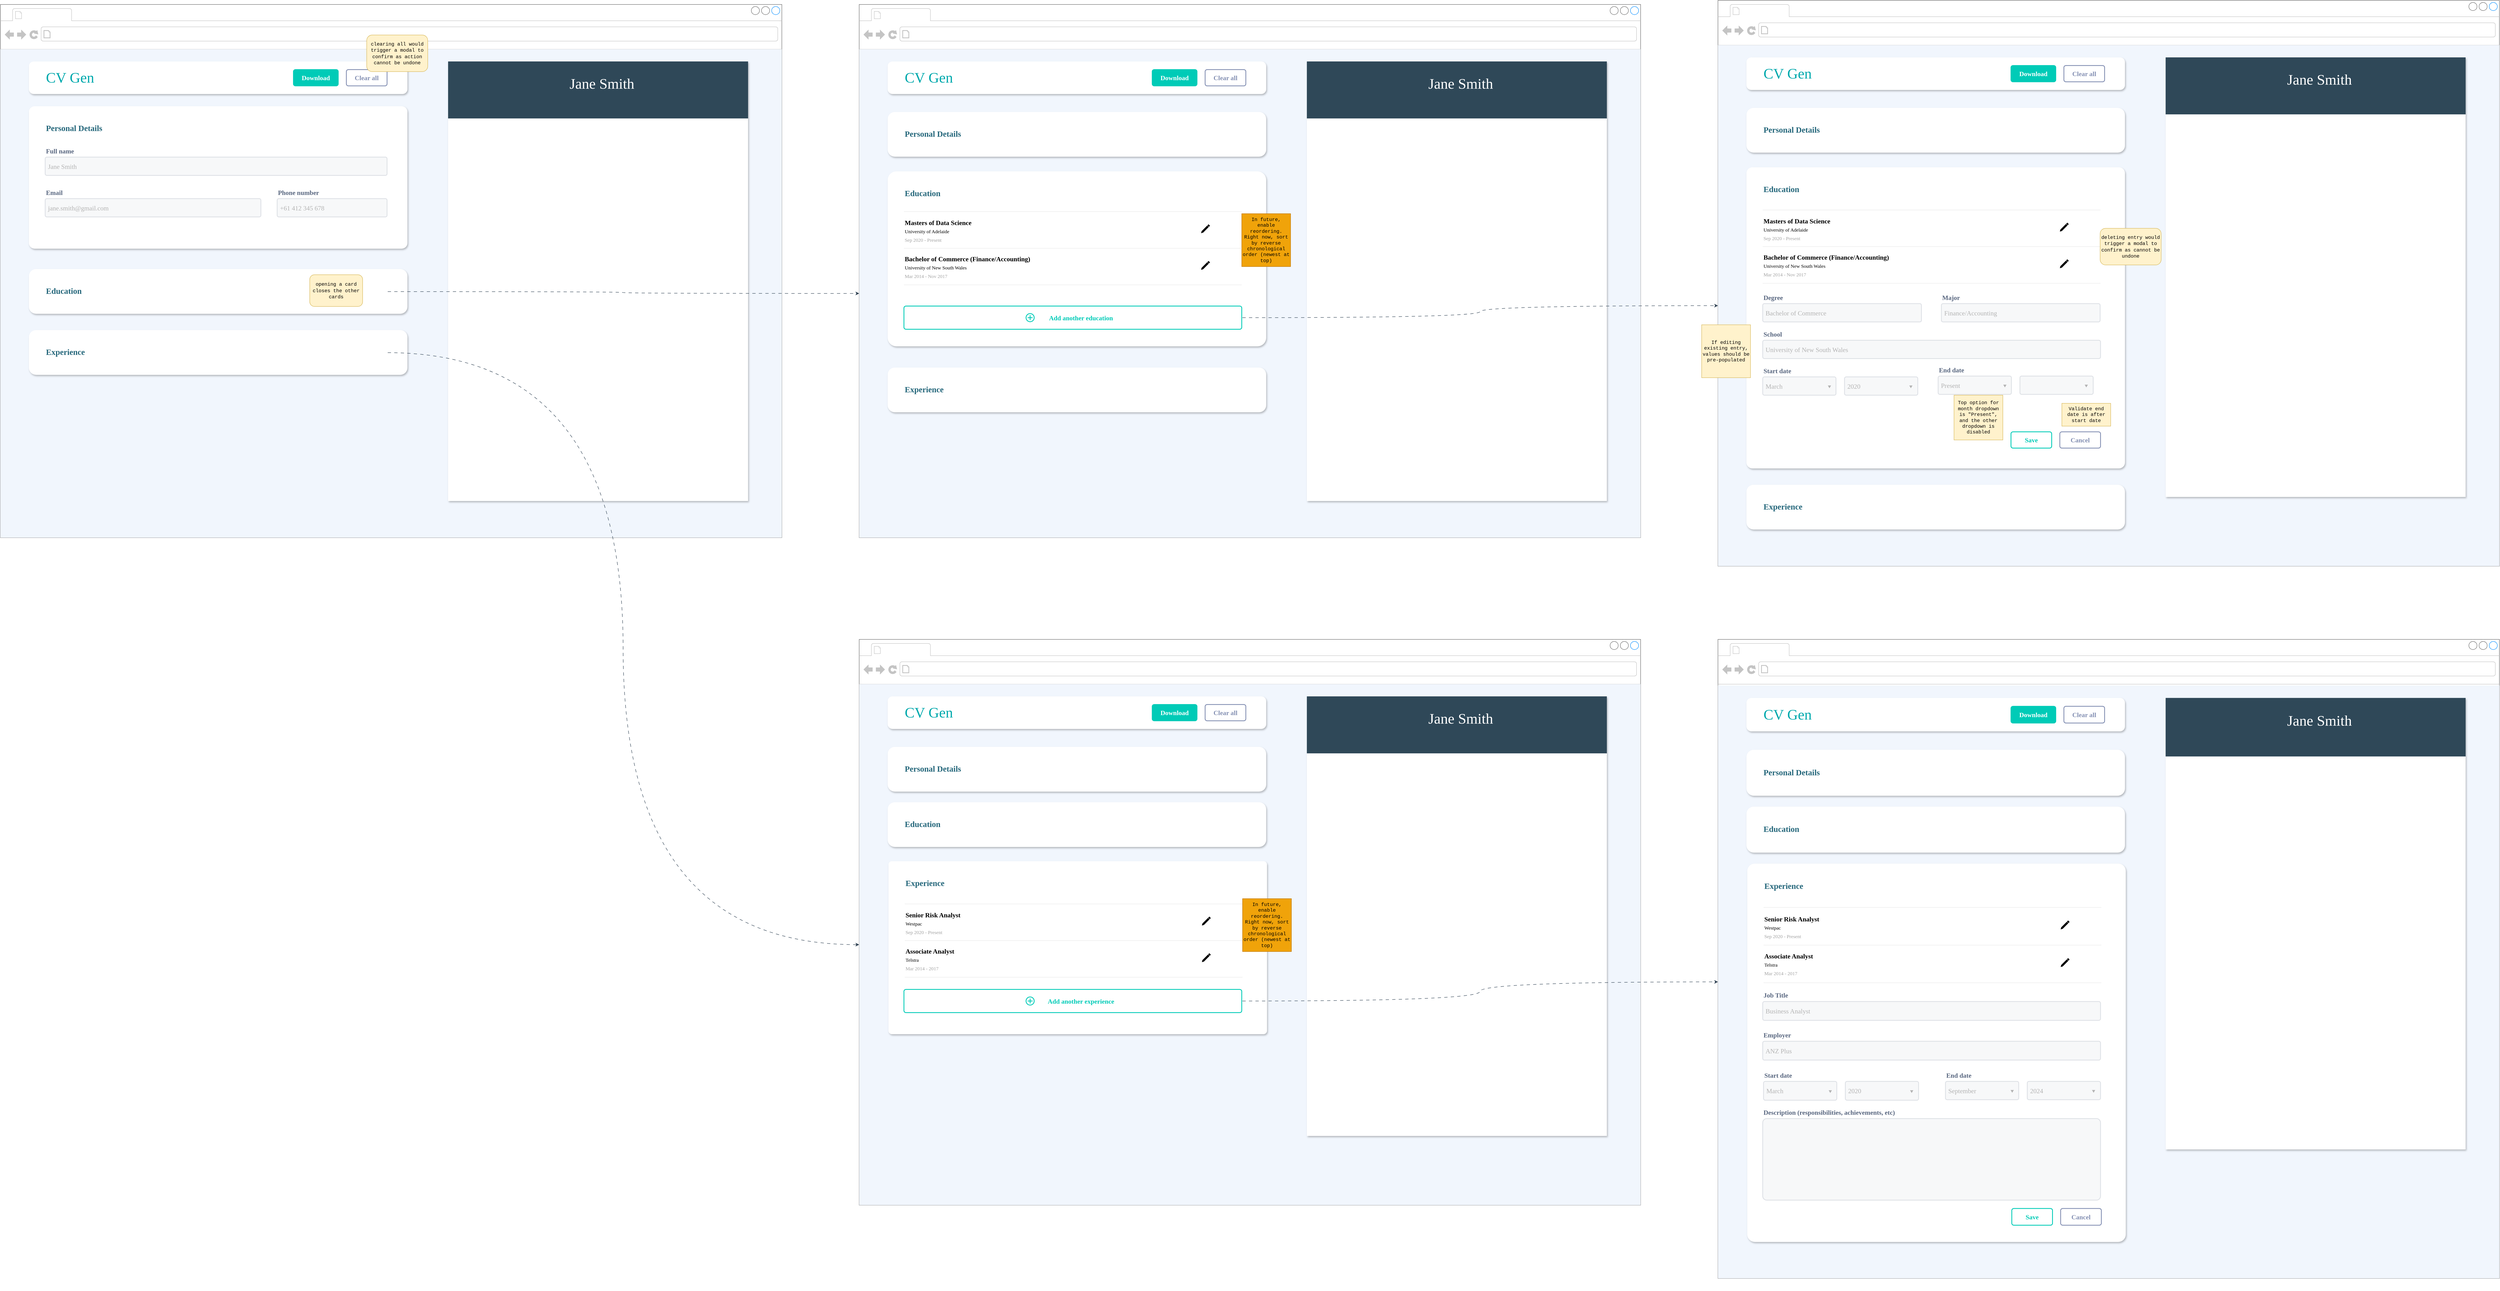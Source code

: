 <mxfile version="24.7.16">
  <diagram name="Page-1" id="PRZS8lZKRYY2VSGGr3TJ">
    <mxGraphModel dx="6001" dy="3690" grid="1" gridSize="10" guides="1" tooltips="1" connect="1" arrows="1" fold="1" page="1" pageScale="1" pageWidth="1169" pageHeight="827" math="0" shadow="0">
      <root>
        <mxCell id="0" />
        <mxCell id="1" parent="0" />
        <mxCell id="M1QpUfeUCg4roTGGK431-6" value="" style="group" vertex="1" connectable="0" parent="1">
          <mxGeometry x="1210" y="40" width="1920" height="1310" as="geometry" />
        </mxCell>
        <mxCell id="l2NazpN1zg4X8K2ymPKM-34" value="" style="strokeWidth=1;shadow=0;dashed=0;align=center;html=1;shape=mxgraph.mockup.containers.browserWindow;rSize=0;strokeColor=#666666;strokeColor2=#008cff;strokeColor3=#c4c4c4;mainText=,;recursiveResize=0;" parent="M1QpUfeUCg4roTGGK431-6" vertex="1">
          <mxGeometry width="1920" height="1310" as="geometry" />
        </mxCell>
        <mxCell id="M1QpUfeUCg4roTGGK431-4" value="" style="rounded=0;whiteSpace=wrap;html=1;strokeColor=none;fillColor=#f1f6fd;" vertex="1" parent="M1QpUfeUCg4roTGGK431-6">
          <mxGeometry y="110" width="1920" height="1200" as="geometry" />
        </mxCell>
        <mxCell id="M1QpUfeUCg4roTGGK431-14" value="" style="group;fontStyle=0" vertex="1" connectable="0" parent="M1QpUfeUCg4roTGGK431-6">
          <mxGeometry x="70" y="140" width="980" height="80" as="geometry" />
        </mxCell>
        <mxCell id="M1QpUfeUCg4roTGGK431-5" value="" style="rounded=1;whiteSpace=wrap;html=1;shadow=1;fillColor=default;strokeColor=none;" vertex="1" parent="M1QpUfeUCg4roTGGK431-14">
          <mxGeometry width="930" height="80" as="geometry" />
        </mxCell>
        <mxCell id="M1QpUfeUCg4roTGGK431-11" value="&lt;span&gt;Clear all&lt;/span&gt;" style="html=1;shadow=0;dashed=0;shape=mxgraph.bootstrap.rrect;rSize=5;strokeColor=#8490B3;strokeWidth=2;fillColor=none;fontColor=#8490B3;whiteSpace=wrap;align=center;verticalAlign=middle;spacingLeft=0;fontStyle=1;fontSize=16;spacing=5;fontFamily=DM Sans;fontSource=https%3A%2F%2Ffonts.googleapis.com%2Fcss%3Ffamily%3DDM%2BSans;" vertex="1" parent="M1QpUfeUCg4roTGGK431-14">
          <mxGeometry x="780" y="20" width="100" height="40" as="geometry" />
        </mxCell>
        <mxCell id="M1QpUfeUCg4roTGGK431-12" value="Download" style="html=1;shadow=0;dashed=0;shape=mxgraph.bootstrap.rrect;rSize=5;strokeColor=#00cbb7;strokeWidth=2;fillColor=#00cbb7;fontColor=#FFFFFF;whiteSpace=wrap;align=center;verticalAlign=middle;spacingLeft=0;fontStyle=1;fontSize=16;spacing=5;fontFamily=DM Sans;fontSource=https%3A%2F%2Ffonts.googleapis.com%2Fcss%3Ffamily%3DDM%2BSans;" vertex="1" parent="M1QpUfeUCg4roTGGK431-14">
          <mxGeometry x="650" y="20" width="110" height="40" as="geometry" />
        </mxCell>
        <mxCell id="M1QpUfeUCg4roTGGK431-13" value="CV Gen" style="text;html=1;align=left;verticalAlign=middle;whiteSpace=wrap;rounded=0;fontSize=36;fontFamily=Arizonia;fontSource=https%3A%2F%2Ffonts.googleapis.com%2Fcss%3Ffamily%3DArizonia;fontColor=#00a9ad;" vertex="1" parent="M1QpUfeUCg4roTGGK431-14">
          <mxGeometry x="40" y="25" width="250" height="30" as="geometry" />
        </mxCell>
        <mxCell id="M1QpUfeUCg4roTGGK431-21" value="&lt;font face=&quot;Courier New&quot;&gt;clearing all would trigger a modal to confirm as action cannot be undone&lt;/font&gt;" style="rounded=1;whiteSpace=wrap;html=1;fillColor=#fff2cc;strokeColor=#d6b656;" vertex="1" parent="M1QpUfeUCg4roTGGK431-14">
          <mxGeometry x="830" y="-65" width="150" height="90" as="geometry" />
        </mxCell>
        <mxCell id="M1QpUfeUCg4roTGGK431-16" value="" style="rounded=1;whiteSpace=wrap;html=1;shadow=1;fillColor=default;strokeColor=none;arcSize=4;" vertex="1" parent="M1QpUfeUCg4roTGGK431-6">
          <mxGeometry x="70" y="250" width="930" height="350" as="geometry" />
        </mxCell>
        <mxCell id="M1QpUfeUCg4roTGGK431-20" value="&lt;font data-font-src=&quot;https://fonts.googleapis.com/css?family=DM+Sans&quot; face=&quot;DM Sans&quot; style=&quot;font-size: 20px;&quot;&gt;Personal Details&lt;/font&gt;" style="text;html=1;align=left;verticalAlign=middle;whiteSpace=wrap;rounded=0;fontSize=20;fontFamily=Libre Baskerville;fontSource=https%3A%2F%2Ffonts.googleapis.com%2Fcss%3Ffamily%3DLibre%2BBaskerville;fontColor=#25677b;fontStyle=1" vertex="1" parent="M1QpUfeUCg4roTGGK431-6">
          <mxGeometry x="110" y="288" width="220" height="30" as="geometry" />
        </mxCell>
        <mxCell id="M1QpUfeUCg4roTGGK431-25" value="" style="group;fontFamily=DM Sans;fontSource=https%3A%2F%2Ffonts.googleapis.com%2Fcss%3Ffamily%3DDM%2BSans;" vertex="1" connectable="0" parent="M1QpUfeUCg4roTGGK431-6">
          <mxGeometry x="110" y="350" width="840" height="70" as="geometry" />
        </mxCell>
        <mxCell id="M1QpUfeUCg4roTGGK431-23" value="&lt;font data-font-src=&quot;https://fonts.googleapis.com/css?family=DM+Sans&quot; face=&quot;DM Sans&quot; style=&quot;font-size: 16px;&quot;&gt;Full name&lt;/font&gt;" style="fillColor=none;strokeColor=none;html=1;fontSize=12;fontStyle=0;align=left;fontColor=#596780;fontStyle=1;fontSize=11;fontFamily=Helvetica;labelBackgroundColor=default;" vertex="1" parent="M1QpUfeUCg4roTGGK431-25">
          <mxGeometry width="840" height="20" as="geometry" />
        </mxCell>
        <mxCell id="M1QpUfeUCg4roTGGK431-24" value="&lt;font face=&quot;DM Sans&quot; data-font-src=&quot;https://fonts.googleapis.com/css?family=DM+Sans&quot;&gt;Jane Smith&lt;/font&gt;" style="rounded=1;arcSize=9;fillColor=#F7F8F9;align=left;spacingLeft=5;strokeColor=#DEE1E6;html=1;strokeWidth=2;fontSize=16;fontFamily=Helvetica;fontColor=#B3B3B3;labelBackgroundColor=none;" vertex="1" parent="M1QpUfeUCg4roTGGK431-25">
          <mxGeometry y="25" width="840" height="45" as="geometry" />
        </mxCell>
        <mxCell id="M1QpUfeUCg4roTGGK431-26" value="" style="group;fontFamily=DM Sans;fontSource=https%3A%2F%2Ffonts.googleapis.com%2Fcss%3Ffamily%3DDM%2BSans;" vertex="1" connectable="0" parent="M1QpUfeUCg4roTGGK431-6">
          <mxGeometry x="110" y="452" width="530" height="70" as="geometry" />
        </mxCell>
        <mxCell id="M1QpUfeUCg4roTGGK431-27" value="&lt;font face=&quot;DM Sans&quot;&gt;&lt;span style=&quot;font-size: 16px;&quot;&gt;Email&lt;/span&gt;&lt;/font&gt;" style="fillColor=none;strokeColor=none;html=1;fontSize=12;fontStyle=0;align=left;fontColor=#596780;fontStyle=1;fontSize=11;fontFamily=Helvetica;labelBackgroundColor=default;" vertex="1" parent="M1QpUfeUCg4roTGGK431-26">
          <mxGeometry width="530" height="20" as="geometry" />
        </mxCell>
        <mxCell id="M1QpUfeUCg4roTGGK431-28" value="&lt;font face=&quot;DM Sans&quot; data-font-src=&quot;https://fonts.googleapis.com/css?family=DM+Sans&quot;&gt;jane.smith@gmail.com&lt;/font&gt;" style="rounded=1;arcSize=9;fillColor=#F7F8F9;align=left;spacingLeft=5;strokeColor=#DEE1E6;html=1;strokeWidth=2;fontSize=16;fontFamily=Helvetica;fontColor=#B3B3B3;labelBackgroundColor=none;" vertex="1" parent="M1QpUfeUCg4roTGGK431-26">
          <mxGeometry y="25" width="530" height="45" as="geometry" />
        </mxCell>
        <mxCell id="M1QpUfeUCg4roTGGK431-29" value="" style="group;fontFamily=DM Sans;fontSource=https%3A%2F%2Ffonts.googleapis.com%2Fcss%3Ffamily%3DDM%2BSans;" vertex="1" connectable="0" parent="M1QpUfeUCg4roTGGK431-6">
          <mxGeometry x="680" y="452" width="270" height="70" as="geometry" />
        </mxCell>
        <mxCell id="M1QpUfeUCg4roTGGK431-30" value="&lt;font face=&quot;DM Sans&quot;&gt;&lt;span style=&quot;font-size: 16px;&quot;&gt;Phone number&lt;/span&gt;&lt;/font&gt;" style="fillColor=none;strokeColor=none;html=1;fontSize=12;fontStyle=0;align=left;fontColor=#596780;fontStyle=1;fontSize=11;fontFamily=Helvetica;labelBackgroundColor=default;" vertex="1" parent="M1QpUfeUCg4roTGGK431-29">
          <mxGeometry width="270" height="20" as="geometry" />
        </mxCell>
        <mxCell id="M1QpUfeUCg4roTGGK431-31" value="&lt;font face=&quot;DM Sans&quot; data-font-src=&quot;https://fonts.googleapis.com/css?family=DM+Sans&quot;&gt;+61 412 345 678&lt;/font&gt;" style="rounded=1;arcSize=9;fillColor=#F7F8F9;align=left;spacingLeft=5;strokeColor=#DEE1E6;html=1;strokeWidth=2;fontSize=16;fontFamily=Helvetica;fontColor=#B3B3B3;labelBackgroundColor=none;" vertex="1" parent="M1QpUfeUCg4roTGGK431-29">
          <mxGeometry y="25" width="270" height="45" as="geometry" />
        </mxCell>
        <mxCell id="M1QpUfeUCg4roTGGK431-32" value="" style="shape=image;html=1;verticalAlign=top;verticalLabelPosition=bottom;labelBackgroundColor=none;imageAspect=0;aspect=fixed;image=https://cdn3.iconfinder.com/data/icons/user-interface-169/32/chevron-bottom-128.png;fontFamily=Helvetica;fontSize=11;fontColor=none;noLabel=1;rotation=-180;" vertex="1" parent="M1QpUfeUCg4roTGGK431-6">
          <mxGeometry x="925" y="293" width="25" height="25" as="geometry" />
        </mxCell>
        <mxCell id="M1QpUfeUCg4roTGGK431-55" value="" style="group" vertex="1" connectable="0" parent="M1QpUfeUCg4roTGGK431-6">
          <mxGeometry x="70" y="650" width="930" height="110" as="geometry" />
        </mxCell>
        <mxCell id="M1QpUfeUCg4roTGGK431-51" value="" style="rounded=1;whiteSpace=wrap;html=1;shadow=1;fillColor=default;strokeColor=none;arcSize=16;" vertex="1" parent="M1QpUfeUCg4roTGGK431-55">
          <mxGeometry width="930" height="110" as="geometry" />
        </mxCell>
        <mxCell id="M1QpUfeUCg4roTGGK431-52" value="&lt;font style=&quot;font-size: 20px;&quot;&gt;Education&lt;/font&gt;" style="text;html=1;align=left;verticalAlign=middle;whiteSpace=wrap;rounded=0;fontSize=20;fontFamily=DM Sans;fontSource=https%3A%2F%2Ffonts.googleapis.com%2Fcss%3Ffamily%3DDM%2BSans;fontColor=#25677b;fontStyle=1" vertex="1" parent="M1QpUfeUCg4roTGGK431-55">
          <mxGeometry x="40" y="38" width="220" height="30" as="geometry" />
        </mxCell>
        <mxCell id="M1QpUfeUCg4roTGGK431-53" value="" style="shape=image;html=1;verticalAlign=top;verticalLabelPosition=bottom;labelBackgroundColor=none;imageAspect=0;aspect=fixed;image=https://cdn3.iconfinder.com/data/icons/user-interface-169/32/chevron-bottom-128.png;fontFamily=Helvetica;fontSize=11;fontColor=none;noLabel=1;rotation=0;" vertex="1" parent="M1QpUfeUCg4roTGGK431-55">
          <mxGeometry x="855" y="43" width="25" height="25" as="geometry" />
        </mxCell>
        <mxCell id="M1QpUfeUCg4roTGGK431-60" value="&lt;font face=&quot;Courier New&quot;&gt;opening a card closes the other cards&lt;/font&gt;" style="rounded=1;whiteSpace=wrap;html=1;fillColor=#fff2cc;strokeColor=#d6b656;" vertex="1" parent="M1QpUfeUCg4roTGGK431-55">
          <mxGeometry x="690" y="14" width="130" height="78" as="geometry" />
        </mxCell>
        <mxCell id="M1QpUfeUCg4roTGGK431-56" value="" style="group" vertex="1" connectable="0" parent="M1QpUfeUCg4roTGGK431-6">
          <mxGeometry x="70" y="800" width="930" height="110" as="geometry" />
        </mxCell>
        <mxCell id="M1QpUfeUCg4roTGGK431-57" value="" style="rounded=1;whiteSpace=wrap;html=1;shadow=1;fillColor=default;strokeColor=none;arcSize=16;" vertex="1" parent="M1QpUfeUCg4roTGGK431-56">
          <mxGeometry width="930" height="110" as="geometry" />
        </mxCell>
        <mxCell id="M1QpUfeUCg4roTGGK431-58" value="&lt;font style=&quot;font-size: 20px;&quot;&gt;Experience&lt;/font&gt;" style="text;html=1;align=left;verticalAlign=middle;whiteSpace=wrap;rounded=0;fontSize=20;fontFamily=DM Sans;fontSource=https%3A%2F%2Ffonts.googleapis.com%2Fcss%3Ffamily%3DDM%2BSans;fontColor=#25677b;fontStyle=1" vertex="1" parent="M1QpUfeUCg4roTGGK431-56">
          <mxGeometry x="40" y="38" width="220" height="30" as="geometry" />
        </mxCell>
        <mxCell id="M1QpUfeUCg4roTGGK431-59" value="" style="shape=image;html=1;verticalAlign=top;verticalLabelPosition=bottom;labelBackgroundColor=none;imageAspect=0;aspect=fixed;image=https://cdn3.iconfinder.com/data/icons/user-interface-169/32/chevron-bottom-128.png;fontFamily=Helvetica;fontSize=11;fontColor=none;noLabel=1;rotation=0;" vertex="1" parent="M1QpUfeUCg4roTGGK431-56">
          <mxGeometry x="855" y="43" width="25" height="25" as="geometry" />
        </mxCell>
        <mxCell id="M1QpUfeUCg4roTGGK431-63" value="" style="group" vertex="1" connectable="0" parent="M1QpUfeUCg4roTGGK431-6">
          <mxGeometry x="1100" y="140" width="737" height="1080" as="geometry" />
        </mxCell>
        <mxCell id="M1QpUfeUCg4roTGGK431-7" value="" style="rounded=1;whiteSpace=wrap;html=1;shadow=1;fillColor=default;strokeColor=none;arcSize=0;fontColor=default;" vertex="1" parent="M1QpUfeUCg4roTGGK431-63">
          <mxGeometry width="737" height="1080" as="geometry" />
        </mxCell>
        <mxCell id="M1QpUfeUCg4roTGGK431-61" value="" style="rounded=0;whiteSpace=wrap;html=1;fontFamily=Helvetica;fontSize=11;fontColor=default;labelBackgroundColor=default;fillColor=#2F4858;strokeColor=none;" vertex="1" parent="M1QpUfeUCg4roTGGK431-63">
          <mxGeometry width="737" height="140" as="geometry" />
        </mxCell>
        <mxCell id="M1QpUfeUCg4roTGGK431-62" value="&lt;font style=&quot;font-size: 36px;&quot; color=&quot;#ffffff&quot;&gt;Jane Smith&lt;/font&gt;" style="text;html=1;align=center;verticalAlign=middle;whiteSpace=wrap;rounded=0;fontFamily=Georgia;fontSize=36;fontColor=default;labelBackgroundColor=none;" vertex="1" parent="M1QpUfeUCg4roTGGK431-63">
          <mxGeometry x="278.622" y="40" width="197.732" height="30" as="geometry" />
        </mxCell>
        <mxCell id="M1QpUfeUCg4roTGGK431-64" value="" style="group" vertex="1" connectable="0" parent="1">
          <mxGeometry x="5430" y="30" width="1920" height="1390" as="geometry" />
        </mxCell>
        <mxCell id="M1QpUfeUCg4roTGGK431-65" value="" style="strokeWidth=1;shadow=0;dashed=0;align=center;html=1;shape=mxgraph.mockup.containers.browserWindow;rSize=0;strokeColor=#666666;strokeColor2=#008cff;strokeColor3=#c4c4c4;mainText=,;recursiveResize=0;" vertex="1" parent="M1QpUfeUCg4roTGGK431-64">
          <mxGeometry width="1920" height="1390" as="geometry" />
        </mxCell>
        <mxCell id="M1QpUfeUCg4roTGGK431-66" value="" style="rounded=0;whiteSpace=wrap;html=1;strokeColor=none;fillColor=#f1f6fd;" vertex="1" parent="M1QpUfeUCg4roTGGK431-64">
          <mxGeometry y="110" width="1920" height="1280" as="geometry" />
        </mxCell>
        <mxCell id="M1QpUfeUCg4roTGGK431-67" value="" style="group;fontStyle=0" vertex="1" connectable="0" parent="M1QpUfeUCg4roTGGK431-64">
          <mxGeometry x="70" y="140" width="930" height="80" as="geometry" />
        </mxCell>
        <mxCell id="M1QpUfeUCg4roTGGK431-68" value="" style="rounded=1;whiteSpace=wrap;html=1;shadow=1;fillColor=default;strokeColor=none;" vertex="1" parent="M1QpUfeUCg4roTGGK431-67">
          <mxGeometry width="930" height="80" as="geometry" />
        </mxCell>
        <mxCell id="M1QpUfeUCg4roTGGK431-69" value="&lt;span&gt;Clear all&lt;/span&gt;" style="html=1;shadow=0;dashed=0;shape=mxgraph.bootstrap.rrect;rSize=5;strokeColor=#8490B3;strokeWidth=2;fillColor=none;fontColor=#8490B3;whiteSpace=wrap;align=center;verticalAlign=middle;spacingLeft=0;fontStyle=1;fontSize=16;spacing=5;fontFamily=DM Sans;fontSource=https%3A%2F%2Ffonts.googleapis.com%2Fcss%3Ffamily%3DDM%2BSans;" vertex="1" parent="M1QpUfeUCg4roTGGK431-67">
          <mxGeometry x="780" y="20" width="100" height="40" as="geometry" />
        </mxCell>
        <mxCell id="M1QpUfeUCg4roTGGK431-70" value="Download" style="html=1;shadow=0;dashed=0;shape=mxgraph.bootstrap.rrect;rSize=5;strokeColor=#00cbb7;strokeWidth=2;fillColor=#00cbb7;fontColor=#FFFFFF;whiteSpace=wrap;align=center;verticalAlign=middle;spacingLeft=0;fontStyle=1;fontSize=16;spacing=5;fontFamily=DM Sans;fontSource=https%3A%2F%2Ffonts.googleapis.com%2Fcss%3Ffamily%3DDM%2BSans;" vertex="1" parent="M1QpUfeUCg4roTGGK431-67">
          <mxGeometry x="650" y="20" width="110" height="40" as="geometry" />
        </mxCell>
        <mxCell id="M1QpUfeUCg4roTGGK431-71" value="CV Gen" style="text;html=1;align=left;verticalAlign=middle;whiteSpace=wrap;rounded=0;fontSize=36;fontFamily=Arizonia;fontSource=https%3A%2F%2Ffonts.googleapis.com%2Fcss%3Ffamily%3DArizonia;fontColor=#00a9ad;" vertex="1" parent="M1QpUfeUCg4roTGGK431-67">
          <mxGeometry x="40" y="25" width="250" height="30" as="geometry" />
        </mxCell>
        <mxCell id="M1QpUfeUCg4roTGGK431-95" value="" style="group" vertex="1" connectable="0" parent="M1QpUfeUCg4roTGGK431-64">
          <mxGeometry x="70" y="1190" width="930" height="110" as="geometry" />
        </mxCell>
        <mxCell id="M1QpUfeUCg4roTGGK431-96" value="" style="rounded=1;whiteSpace=wrap;html=1;shadow=1;fillColor=default;strokeColor=none;arcSize=16;" vertex="1" parent="M1QpUfeUCg4roTGGK431-95">
          <mxGeometry width="930" height="110" as="geometry" />
        </mxCell>
        <mxCell id="M1QpUfeUCg4roTGGK431-97" value="&lt;font style=&quot;font-size: 20px;&quot;&gt;Experience&lt;/font&gt;" style="text;html=1;align=left;verticalAlign=middle;whiteSpace=wrap;rounded=0;fontSize=20;fontFamily=DM Sans;fontSource=https%3A%2F%2Ffonts.googleapis.com%2Fcss%3Ffamily%3DDM%2BSans;fontColor=#25677b;fontStyle=1" vertex="1" parent="M1QpUfeUCg4roTGGK431-95">
          <mxGeometry x="40" y="38" width="220" height="30" as="geometry" />
        </mxCell>
        <mxCell id="M1QpUfeUCg4roTGGK431-98" value="" style="shape=image;html=1;verticalAlign=top;verticalLabelPosition=bottom;labelBackgroundColor=none;imageAspect=0;aspect=fixed;image=https://cdn3.iconfinder.com/data/icons/user-interface-169/32/chevron-bottom-128.png;fontFamily=Helvetica;fontSize=11;fontColor=none;noLabel=1;rotation=0;" vertex="1" parent="M1QpUfeUCg4roTGGK431-95">
          <mxGeometry x="855" y="43" width="25" height="25" as="geometry" />
        </mxCell>
        <mxCell id="M1QpUfeUCg4roTGGK431-99" value="" style="group" vertex="1" connectable="0" parent="M1QpUfeUCg4roTGGK431-64">
          <mxGeometry x="1100" y="140" width="737" height="1080" as="geometry" />
        </mxCell>
        <mxCell id="M1QpUfeUCg4roTGGK431-100" value="" style="rounded=1;whiteSpace=wrap;html=1;shadow=1;fillColor=default;strokeColor=none;arcSize=0;fontColor=default;" vertex="1" parent="M1QpUfeUCg4roTGGK431-99">
          <mxGeometry width="737" height="1080" as="geometry" />
        </mxCell>
        <mxCell id="M1QpUfeUCg4roTGGK431-101" value="" style="rounded=0;whiteSpace=wrap;html=1;fontFamily=Helvetica;fontSize=11;fontColor=default;labelBackgroundColor=default;fillColor=#2F4858;strokeColor=none;" vertex="1" parent="M1QpUfeUCg4roTGGK431-99">
          <mxGeometry width="737" height="140" as="geometry" />
        </mxCell>
        <mxCell id="M1QpUfeUCg4roTGGK431-102" value="&lt;font style=&quot;font-size: 36px;&quot; color=&quot;#ffffff&quot;&gt;Jane Smith&lt;/font&gt;" style="text;html=1;align=center;verticalAlign=middle;whiteSpace=wrap;rounded=0;fontFamily=Georgia;fontSize=36;fontColor=default;labelBackgroundColor=none;" vertex="1" parent="M1QpUfeUCg4roTGGK431-99">
          <mxGeometry x="278.622" y="40" width="197.732" height="30" as="geometry" />
        </mxCell>
        <mxCell id="M1QpUfeUCg4roTGGK431-112" value="" style="rounded=1;whiteSpace=wrap;html=1;shadow=1;fillColor=default;strokeColor=none;arcSize=2;" vertex="1" parent="M1QpUfeUCg4roTGGK431-64">
          <mxGeometry x="70" y="410" width="930" height="740" as="geometry" />
        </mxCell>
        <mxCell id="M1QpUfeUCg4roTGGK431-113" value="&lt;font data-font-src=&quot;https://fonts.googleapis.com/css?family=DM+Sans&quot; face=&quot;DM Sans&quot; style=&quot;font-size: 20px;&quot;&gt;Education&lt;/font&gt;" style="text;html=1;align=left;verticalAlign=middle;whiteSpace=wrap;rounded=0;fontSize=20;fontFamily=Libre Baskerville;fontSource=https%3A%2F%2Ffonts.googleapis.com%2Fcss%3Ffamily%3DLibre%2BBaskerville;fontColor=#25677b;fontStyle=1" vertex="1" parent="M1QpUfeUCg4roTGGK431-64">
          <mxGeometry x="110" y="448" width="220" height="30" as="geometry" />
        </mxCell>
        <mxCell id="M1QpUfeUCg4roTGGK431-114" value="" style="group;fontFamily=DM Sans;fontSource=https%3A%2F%2Ffonts.googleapis.com%2Fcss%3Ffamily%3DDM%2BSans;" vertex="1" connectable="0" parent="M1QpUfeUCg4roTGGK431-64">
          <mxGeometry x="110" y="720" width="390" height="70" as="geometry" />
        </mxCell>
        <mxCell id="M1QpUfeUCg4roTGGK431-115" value="&lt;font data-font-src=&quot;https://fonts.googleapis.com/css?family=DM+Sans&quot; face=&quot;DM Sans&quot; style=&quot;font-size: 16px;&quot;&gt;Degree&lt;/font&gt;" style="fillColor=none;strokeColor=none;html=1;fontSize=12;fontStyle=0;align=left;fontColor=#596780;fontStyle=1;fontSize=11;fontFamily=Helvetica;labelBackgroundColor=default;" vertex="1" parent="M1QpUfeUCg4roTGGK431-114">
          <mxGeometry width="390" height="20" as="geometry" />
        </mxCell>
        <mxCell id="M1QpUfeUCg4roTGGK431-116" value="&lt;font face=&quot;DM Sans&quot; data-font-src=&quot;https://fonts.googleapis.com/css?family=DM+Sans&quot;&gt;Bachelor of Commerce&lt;/font&gt;" style="rounded=1;arcSize=9;fillColor=#F7F8F9;align=left;spacingLeft=5;strokeColor=#DEE1E6;html=1;strokeWidth=2;fontSize=16;fontFamily=Helvetica;fontColor=#B3B3B3;labelBackgroundColor=none;" vertex="1" parent="M1QpUfeUCg4roTGGK431-114">
          <mxGeometry y="25" width="390" height="45" as="geometry" />
        </mxCell>
        <mxCell id="M1QpUfeUCg4roTGGK431-117" value="" style="group;fontFamily=DM Sans;fontSource=https%3A%2F%2Ffonts.googleapis.com%2Fcss%3Ffamily%3DDM%2BSans;" vertex="1" connectable="0" parent="M1QpUfeUCg4roTGGK431-64">
          <mxGeometry x="110" y="810" width="830" height="70" as="geometry" />
        </mxCell>
        <mxCell id="M1QpUfeUCg4roTGGK431-118" value="&lt;font face=&quot;DM Sans&quot;&gt;&lt;span style=&quot;font-size: 16px;&quot;&gt;School&lt;/span&gt;&lt;/font&gt;" style="fillColor=none;strokeColor=none;html=1;fontSize=12;fontStyle=0;align=left;fontColor=#596780;fontStyle=1;fontSize=11;fontFamily=Helvetica;labelBackgroundColor=default;" vertex="1" parent="M1QpUfeUCg4roTGGK431-117">
          <mxGeometry width="830" height="20" as="geometry" />
        </mxCell>
        <mxCell id="M1QpUfeUCg4roTGGK431-119" value="&lt;font face=&quot;DM Sans&quot; data-font-src=&quot;https://fonts.googleapis.com/css?family=DM+Sans&quot;&gt;University of New South Wales&lt;/font&gt;" style="rounded=1;arcSize=9;fillColor=#F7F8F9;align=left;spacingLeft=5;strokeColor=#DEE1E6;html=1;strokeWidth=2;fontSize=16;fontFamily=Helvetica;fontColor=#B3B3B3;labelBackgroundColor=none;" vertex="1" parent="M1QpUfeUCg4roTGGK431-117">
          <mxGeometry y="25" width="830" height="45" as="geometry" />
        </mxCell>
        <mxCell id="M1QpUfeUCg4roTGGK431-133" value="" style="group;fontFamily=DM Sans;fontSource=https%3A%2F%2Ffonts.googleapis.com%2Fcss%3Ffamily%3DDM%2BSans;" vertex="1" connectable="0" parent="M1QpUfeUCg4roTGGK431-64">
          <mxGeometry x="549" y="720" width="390" height="70" as="geometry" />
        </mxCell>
        <mxCell id="M1QpUfeUCg4roTGGK431-134" value="&lt;font data-font-src=&quot;https://fonts.googleapis.com/css?family=DM+Sans&quot; face=&quot;DM Sans&quot; style=&quot;font-size: 16px;&quot;&gt;Major&lt;/font&gt;" style="fillColor=none;strokeColor=none;html=1;fontSize=12;fontStyle=0;align=left;fontColor=#596780;fontStyle=1;fontSize=11;fontFamily=Helvetica;labelBackgroundColor=default;" vertex="1" parent="M1QpUfeUCg4roTGGK431-133">
          <mxGeometry width="390" height="20" as="geometry" />
        </mxCell>
        <mxCell id="M1QpUfeUCg4roTGGK431-135" value="&lt;font color=&quot;#b3b3b3&quot; data-font-src=&quot;https://fonts.googleapis.com/css?family=DM+Sans&quot; face=&quot;DM Sans&quot;&gt;Finance/Accounting&lt;/font&gt;" style="rounded=1;arcSize=9;fillColor=#F7F8F9;align=left;spacingLeft=5;strokeColor=#DEE1E6;html=1;strokeWidth=2;fontSize=16;fontFamily=Helvetica;fontColor=default;labelBackgroundColor=none;" vertex="1" parent="M1QpUfeUCg4roTGGK431-133">
          <mxGeometry y="25" width="390" height="45" as="geometry" />
        </mxCell>
        <mxCell id="M1QpUfeUCg4roTGGK431-229" value="" style="line;strokeWidth=1;rotatable=0;dashed=0;labelPosition=right;align=left;verticalAlign=middle;spacingTop=0;spacingLeft=6;points=[];portConstraint=eastwest;fontFamily=Helvetica;fontSize=11;fontColor=default;labelBackgroundColor=default;fillColor=none;strokeColor=#E8E8E8;container=0;" vertex="1" parent="M1QpUfeUCg4roTGGK431-64">
          <mxGeometry x="110" y="510" width="830" height="10" as="geometry" />
        </mxCell>
        <mxCell id="M1QpUfeUCg4roTGGK431-230" value="" style="html=1;dashed=0;aspect=fixed;verticalLabelPosition=bottom;verticalAlign=top;align=center;shape=mxgraph.gmdl.edit;strokeColor=none;fillColor=#000000;shadow=0;sketch=0;fontFamily=Helvetica;fontSize=11;fontColor=default;labelBackgroundColor=default;container=0;" vertex="1" parent="M1QpUfeUCg4roTGGK431-64">
          <mxGeometry x="840" y="546" width="22" height="22" as="geometry" />
        </mxCell>
        <mxCell id="M1QpUfeUCg4roTGGK431-231" value="" style="line;strokeWidth=1;rotatable=0;dashed=0;labelPosition=right;align=left;verticalAlign=middle;spacingTop=0;spacingLeft=6;points=[];portConstraint=eastwest;fontFamily=Helvetica;fontSize=11;fontColor=default;labelBackgroundColor=default;fillColor=none;strokeColor=#E8E8E8;container=0;" vertex="1" parent="M1QpUfeUCg4roTGGK431-64">
          <mxGeometry x="110" y="600" width="830" height="10" as="geometry" />
        </mxCell>
        <mxCell id="M1QpUfeUCg4roTGGK431-232" value="" style="line;strokeWidth=1;rotatable=0;dashed=0;labelPosition=right;align=left;verticalAlign=middle;spacingTop=0;spacingLeft=6;points=[];portConstraint=eastwest;fontFamily=Helvetica;fontSize=11;fontColor=default;labelBackgroundColor=default;fillColor=none;strokeColor=#E8E8E8;container=0;" vertex="1" parent="M1QpUfeUCg4roTGGK431-64">
          <mxGeometry x="110" y="690" width="830" height="10" as="geometry" />
        </mxCell>
        <mxCell id="M1QpUfeUCg4roTGGK431-233" value="&lt;div style=&quot;line-height: 180%;&quot;&gt;&lt;span style=&quot;font-family: &amp;quot;DM Sans&amp;quot;; font-size: 16px;&quot;&gt;&lt;b&gt;Bachelor of Commerce (Finance/Accounting)&lt;/b&gt;&lt;/span&gt;&lt;/div&gt;&lt;div style=&quot;line-height: 180%;&quot;&gt;&lt;span style=&quot;font-family: &amp;quot;DM Sans&amp;quot;; font-size: 12px;&quot;&gt;University of New South Wales&lt;/span&gt;&lt;br&gt;&lt;/div&gt;&lt;div style=&quot;font-size: 12px; line-height: 180%;&quot;&gt;&lt;font face=&quot;DM Sans&quot; color=&quot;#a1a1a1&quot;&gt;Mar 2014 - Nov 2017&lt;/font&gt;&lt;/div&gt;" style="text;html=1;align=left;verticalAlign=middle;whiteSpace=wrap;rounded=0;fontFamily=Helvetica;fontSize=11;fontColor=default;labelBackgroundColor=default;container=0;" vertex="1" parent="M1QpUfeUCg4roTGGK431-64">
          <mxGeometry x="110" y="613" width="373.592" height="80" as="geometry" />
        </mxCell>
        <mxCell id="M1QpUfeUCg4roTGGK431-234" value="" style="shape=image;html=1;verticalAlign=top;verticalLabelPosition=bottom;labelBackgroundColor=#ffffff;imageAspect=0;aspect=fixed;image=https://cdn0.iconfinder.com/data/icons/google-material-design-3-0/48/ic_delete_forever_48px-128.png;fontFamily=Helvetica;fontSize=11;fontColor=default;container=0;" vertex="1" parent="M1QpUfeUCg4roTGGK431-64">
          <mxGeometry x="890" y="632" width="30" height="30" as="geometry" />
        </mxCell>
        <mxCell id="M1QpUfeUCg4roTGGK431-235" value="" style="html=1;dashed=0;aspect=fixed;verticalLabelPosition=bottom;verticalAlign=top;align=center;shape=mxgraph.gmdl.edit;strokeColor=none;fillColor=#000000;shadow=0;sketch=0;fontFamily=Helvetica;fontSize=11;fontColor=default;labelBackgroundColor=default;container=0;" vertex="1" parent="M1QpUfeUCg4roTGGK431-64">
          <mxGeometry x="840" y="636" width="22" height="22" as="geometry" />
        </mxCell>
        <mxCell id="M1QpUfeUCg4roTGGK431-236" value="&lt;div style=&quot;line-height: 180%;&quot;&gt;&lt;span style=&quot;font-size: 16px;&quot;&gt;&lt;b&gt;&lt;font data-font-src=&quot;https://fonts.googleapis.com/css?family=DM+Sans&quot; face=&quot;DM Sans&quot;&gt;Masters of Data Science&lt;/font&gt;&lt;/b&gt;&lt;/span&gt;&lt;/div&gt;&lt;div style=&quot;line-height: 180%;&quot;&gt;&lt;span style=&quot;font-size: 12px;&quot;&gt;&lt;font face=&quot;DM Sans&quot;&gt;University of Adelaide&lt;/font&gt;&lt;/span&gt;&lt;br&gt;&lt;/div&gt;&lt;div style=&quot;font-size: 12px; line-height: 180%;&quot;&gt;&lt;font data-font-src=&quot;https://fonts.googleapis.com/css?family=DM+Sans&quot; face=&quot;DM Sans&quot; color=&quot;#a1a1a1&quot; style=&quot;font-size: 12px;&quot;&gt;Sep 2020 - Present&lt;/font&gt;&lt;/div&gt;" style="text;html=1;align=left;verticalAlign=middle;whiteSpace=wrap;rounded=0;fontFamily=Helvetica;fontSize=11;fontColor=default;labelBackgroundColor=default;container=0;" vertex="1" parent="M1QpUfeUCg4roTGGK431-64">
          <mxGeometry x="110" y="524" width="373.592" height="80" as="geometry" />
        </mxCell>
        <mxCell id="M1QpUfeUCg4roTGGK431-237" value="" style="shape=image;html=1;verticalAlign=top;verticalLabelPosition=bottom;labelBackgroundColor=#ffffff;imageAspect=0;aspect=fixed;image=https://cdn0.iconfinder.com/data/icons/google-material-design-3-0/48/ic_delete_forever_48px-128.png;fontFamily=Helvetica;fontSize=11;fontColor=default;container=0;" vertex="1" parent="M1QpUfeUCg4roTGGK431-64">
          <mxGeometry x="890" y="544" width="30" height="30" as="geometry" />
        </mxCell>
        <mxCell id="M1QpUfeUCg4roTGGK431-249" value="" style="group" vertex="1" connectable="0" parent="M1QpUfeUCg4roTGGK431-64">
          <mxGeometry x="110" y="900" width="381" height="70" as="geometry" />
        </mxCell>
        <mxCell id="M1QpUfeUCg4roTGGK431-238" value="" style="group;fontFamily=DM Sans;fontSource=https%3A%2F%2Ffonts.googleapis.com%2Fcss%3Ffamily%3DDM%2BSans;" vertex="1" connectable="0" parent="M1QpUfeUCg4roTGGK431-249">
          <mxGeometry width="180" height="70" as="geometry" />
        </mxCell>
        <mxCell id="M1QpUfeUCg4roTGGK431-239" value="&lt;font data-font-src=&quot;https://fonts.googleapis.com/css?family=DM+Sans&quot; face=&quot;DM Sans&quot; style=&quot;font-size: 16px;&quot;&gt;Start date&lt;/font&gt;" style="fillColor=none;strokeColor=none;html=1;fontSize=12;fontStyle=0;align=left;fontColor=#596780;fontStyle=1;fontSize=11;fontFamily=Helvetica;labelBackgroundColor=default;" vertex="1" parent="M1QpUfeUCg4roTGGK431-238">
          <mxGeometry width="180" height="20" as="geometry" />
        </mxCell>
        <mxCell id="M1QpUfeUCg4roTGGK431-240" value="&lt;font face=&quot;DM Sans&quot; data-font-src=&quot;https://fonts.googleapis.com/css?family=DM+Sans&quot;&gt;March&lt;/font&gt;" style="rounded=1;arcSize=9;fillColor=#F7F8F9;align=left;spacingLeft=5;strokeColor=#DEE1E6;html=1;strokeWidth=2;fontSize=16;fontFamily=Helvetica;fontColor=#B3B3B3;labelBackgroundColor=none;" vertex="1" parent="M1QpUfeUCg4roTGGK431-238">
          <mxGeometry y="25" width="180" height="45" as="geometry" />
        </mxCell>
        <mxCell id="M1QpUfeUCg4roTGGK431-247" value="" style="verticalLabelPosition=bottom;verticalAlign=top;html=1;shape=mxgraph.basic.acute_triangle;dx=0.5;rotation=-180;fillColor=#B3B3B3;aspect=fixed;strokeColor=none;" vertex="1" parent="M1QpUfeUCg4roTGGK431-238">
          <mxGeometry x="160" y="46.13" width="8" height="6.74" as="geometry" />
        </mxCell>
        <mxCell id="M1QpUfeUCg4roTGGK431-244" value="" style="group;fontFamily=DM Sans;fontSource=https%3A%2F%2Ffonts.googleapis.com%2Fcss%3Ffamily%3DDM%2BSans;" vertex="1" connectable="0" parent="M1QpUfeUCg4roTGGK431-249">
          <mxGeometry x="201" width="180" height="70" as="geometry" />
        </mxCell>
        <mxCell id="M1QpUfeUCg4roTGGK431-246" value="&lt;font face=&quot;DM Sans&quot; data-font-src=&quot;https://fonts.googleapis.com/css?family=DM+Sans&quot;&gt;2020&lt;/font&gt;" style="rounded=1;arcSize=9;fillColor=#F7F8F9;align=left;spacingLeft=5;strokeColor=#DEE1E6;html=1;strokeWidth=2;fontSize=16;fontFamily=Helvetica;fontColor=#B3B3B3;labelBackgroundColor=none;" vertex="1" parent="M1QpUfeUCg4roTGGK431-244">
          <mxGeometry y="25" width="180" height="45" as="geometry" />
        </mxCell>
        <mxCell id="M1QpUfeUCg4roTGGK431-248" value="" style="verticalLabelPosition=bottom;verticalAlign=top;html=1;shape=mxgraph.basic.acute_triangle;dx=0.5;rotation=-180;fillColor=#B3B3B3;aspect=fixed;strokeColor=none;" vertex="1" parent="M1QpUfeUCg4roTGGK431-244">
          <mxGeometry x="159" y="46.13" width="8" height="6.74" as="geometry" />
        </mxCell>
        <mxCell id="M1QpUfeUCg4roTGGK431-263" value="Save" style="html=1;shadow=0;dashed=0;shape=mxgraph.bootstrap.rrect;rSize=5;strokeColor=#00cbb7;strokeWidth=2;fillColor=none;fontColor=#00CBB7;whiteSpace=wrap;align=center;verticalAlign=middle;spacingLeft=0;fontStyle=1;fontSize=16;spacing=5;fontFamily=DM Sans;fontSource=https%3A%2F%2Ffonts.googleapis.com%2Fcss%3Ffamily%3DDM%2BSans;" vertex="1" parent="M1QpUfeUCg4roTGGK431-64">
          <mxGeometry x="720" y="1060" width="100" height="40" as="geometry" />
        </mxCell>
        <mxCell id="M1QpUfeUCg4roTGGK431-264" value="Cancel" style="html=1;shadow=0;dashed=0;shape=mxgraph.bootstrap.rrect;rSize=5;strokeColor=#8490B3;strokeWidth=2;fillColor=none;fontColor=#8490B3;whiteSpace=wrap;align=center;verticalAlign=middle;spacingLeft=0;fontStyle=1;fontSize=16;spacing=5;fontFamily=DM Sans;fontSource=https%3A%2F%2Ffonts.googleapis.com%2Fcss%3Ffamily%3DDM%2BSans;" vertex="1" parent="M1QpUfeUCg4roTGGK431-64">
          <mxGeometry x="840" y="1060" width="100" height="40" as="geometry" />
        </mxCell>
        <mxCell id="M1QpUfeUCg4roTGGK431-258" value="Validate end date is after start date" style="text;html=1;align=center;verticalAlign=middle;whiteSpace=wrap;rounded=0;fontFamily=Courier New;fillColor=#fff2cc;strokeColor=#d6b656;" vertex="1" parent="M1QpUfeUCg4roTGGK431-64">
          <mxGeometry x="845" y="990" width="120" height="56" as="geometry" />
        </mxCell>
        <mxCell id="M1QpUfeUCg4roTGGK431-265" value="If editing existing entry, values should be pre-populated" style="text;html=1;align=center;verticalAlign=middle;whiteSpace=wrap;rounded=0;fontFamily=Courier New;fillColor=#fff2cc;strokeColor=#d6b656;" vertex="1" parent="M1QpUfeUCg4roTGGK431-64">
          <mxGeometry x="-40" y="797" width="120" height="130" as="geometry" />
        </mxCell>
        <mxCell id="M1QpUfeUCg4roTGGK431-267" value="&lt;font face=&quot;Courier New&quot;&gt;deleting entry would trigger a modal to confirm as cannot be undone&lt;/font&gt;" style="rounded=1;whiteSpace=wrap;html=1;fillColor=#fff2cc;strokeColor=#d6b656;" vertex="1" parent="M1QpUfeUCg4roTGGK431-64">
          <mxGeometry x="939" y="560" width="150" height="90" as="geometry" />
        </mxCell>
        <mxCell id="M1QpUfeUCg4roTGGK431-107" value="" style="group" vertex="1" connectable="0" parent="M1QpUfeUCg4roTGGK431-64">
          <mxGeometry x="70" y="264" width="930" height="110" as="geometry" />
        </mxCell>
        <mxCell id="M1QpUfeUCg4roTGGK431-108" value="" style="rounded=1;whiteSpace=wrap;html=1;shadow=1;fillColor=default;strokeColor=none;arcSize=16;" vertex="1" parent="M1QpUfeUCg4roTGGK431-107">
          <mxGeometry width="930" height="110" as="geometry" />
        </mxCell>
        <mxCell id="M1QpUfeUCg4roTGGK431-109" value="&lt;font style=&quot;font-size: 20px;&quot;&gt;Personal Details&lt;/font&gt;" style="text;html=1;align=left;verticalAlign=middle;whiteSpace=wrap;rounded=0;fontSize=20;fontFamily=DM Sans;fontSource=https%3A%2F%2Ffonts.googleapis.com%2Fcss%3Ffamily%3DDM%2BSans;fontColor=#25677b;fontStyle=1" vertex="1" parent="M1QpUfeUCg4roTGGK431-107">
          <mxGeometry x="40" y="38" width="220" height="30" as="geometry" />
        </mxCell>
        <mxCell id="M1QpUfeUCg4roTGGK431-110" value="" style="shape=image;html=1;verticalAlign=top;verticalLabelPosition=bottom;labelBackgroundColor=none;imageAspect=0;aspect=fixed;image=https://cdn3.iconfinder.com/data/icons/user-interface-169/32/chevron-bottom-128.png;fontFamily=Helvetica;fontSize=11;fontColor=none;noLabel=1;rotation=0;" vertex="1" parent="M1QpUfeUCg4roTGGK431-107">
          <mxGeometry x="851" y="43" width="25" height="25" as="geometry" />
        </mxCell>
        <mxCell id="M1QpUfeUCg4roTGGK431-273" value="" style="shape=image;html=1;verticalAlign=top;verticalLabelPosition=bottom;labelBackgroundColor=none;imageAspect=0;aspect=fixed;image=https://cdn3.iconfinder.com/data/icons/user-interface-169/32/chevron-bottom-128.png;fontFamily=Helvetica;fontSize=11;fontColor=none;noLabel=1;rotation=-180;" vertex="1" parent="M1QpUfeUCg4roTGGK431-64">
          <mxGeometry x="921" y="453" width="25" height="25" as="geometry" />
        </mxCell>
        <mxCell id="M1QpUfeUCg4roTGGK431-259" value="Top option for month dropdown is &quot;Present&quot;, and the other dropdown is disabled" style="text;html=1;align=center;verticalAlign=middle;whiteSpace=wrap;rounded=0;fontFamily=Courier New;fillColor=#fff2cc;strokeColor=#d6b656;" vertex="1" parent="M1QpUfeUCg4roTGGK431-64">
          <mxGeometry x="580" y="970" width="120" height="110" as="geometry" />
        </mxCell>
        <mxCell id="M1QpUfeUCg4roTGGK431-136" value="" style="group" vertex="1" connectable="0" parent="1">
          <mxGeometry x="3320" y="40" width="1920" height="1310" as="geometry" />
        </mxCell>
        <mxCell id="M1QpUfeUCg4roTGGK431-137" value="" style="strokeWidth=1;shadow=0;dashed=0;align=center;html=1;shape=mxgraph.mockup.containers.browserWindow;rSize=0;strokeColor=#666666;strokeColor2=#008cff;strokeColor3=#c4c4c4;mainText=,;recursiveResize=0;" vertex="1" parent="M1QpUfeUCg4roTGGK431-136">
          <mxGeometry width="1920" height="1310" as="geometry" />
        </mxCell>
        <mxCell id="M1QpUfeUCg4roTGGK431-138" value="" style="rounded=0;whiteSpace=wrap;html=1;strokeColor=none;fillColor=#f1f6fd;" vertex="1" parent="M1QpUfeUCg4roTGGK431-136">
          <mxGeometry y="110" width="1920" height="1200" as="geometry" />
        </mxCell>
        <mxCell id="M1QpUfeUCg4roTGGK431-139" value="" style="group;fontStyle=0" vertex="1" connectable="0" parent="M1QpUfeUCg4roTGGK431-136">
          <mxGeometry x="70" y="140" width="930" height="80" as="geometry" />
        </mxCell>
        <mxCell id="M1QpUfeUCg4roTGGK431-140" value="" style="rounded=1;whiteSpace=wrap;html=1;shadow=1;fillColor=default;strokeColor=none;" vertex="1" parent="M1QpUfeUCg4roTGGK431-139">
          <mxGeometry width="930" height="80" as="geometry" />
        </mxCell>
        <mxCell id="M1QpUfeUCg4roTGGK431-141" value="&lt;span&gt;Clear all&lt;/span&gt;" style="html=1;shadow=0;dashed=0;shape=mxgraph.bootstrap.rrect;rSize=5;strokeColor=#8490B3;strokeWidth=2;fillColor=none;fontColor=#8490B3;whiteSpace=wrap;align=center;verticalAlign=middle;spacingLeft=0;fontStyle=1;fontSize=16;spacing=5;fontFamily=DM Sans;fontSource=https%3A%2F%2Ffonts.googleapis.com%2Fcss%3Ffamily%3DDM%2BSans;" vertex="1" parent="M1QpUfeUCg4roTGGK431-139">
          <mxGeometry x="780" y="20" width="100" height="40" as="geometry" />
        </mxCell>
        <mxCell id="M1QpUfeUCg4roTGGK431-142" value="Download" style="html=1;shadow=0;dashed=0;shape=mxgraph.bootstrap.rrect;rSize=5;strokeColor=#00cbb7;strokeWidth=2;fillColor=#00cbb7;fontColor=#FFFFFF;whiteSpace=wrap;align=center;verticalAlign=middle;spacingLeft=0;fontStyle=1;fontSize=16;spacing=5;fontFamily=DM Sans;fontSource=https%3A%2F%2Ffonts.googleapis.com%2Fcss%3Ffamily%3DDM%2BSans;" vertex="1" parent="M1QpUfeUCg4roTGGK431-139">
          <mxGeometry x="650" y="20" width="110" height="40" as="geometry" />
        </mxCell>
        <mxCell id="M1QpUfeUCg4roTGGK431-143" value="CV Gen" style="text;html=1;align=left;verticalAlign=middle;whiteSpace=wrap;rounded=0;fontSize=36;fontFamily=Arizonia;fontSource=https%3A%2F%2Ffonts.googleapis.com%2Fcss%3Ffamily%3DArizonia;fontColor=#00a9ad;" vertex="1" parent="M1QpUfeUCg4roTGGK431-139">
          <mxGeometry x="40" y="25" width="250" height="30" as="geometry" />
        </mxCell>
        <mxCell id="M1QpUfeUCg4roTGGK431-144" value="" style="group" vertex="1" connectable="0" parent="M1QpUfeUCg4roTGGK431-136">
          <mxGeometry x="70" y="892" width="930" height="110" as="geometry" />
        </mxCell>
        <mxCell id="M1QpUfeUCg4roTGGK431-145" value="" style="rounded=1;whiteSpace=wrap;html=1;shadow=1;fillColor=default;strokeColor=none;arcSize=16;" vertex="1" parent="M1QpUfeUCg4roTGGK431-144">
          <mxGeometry width="930" height="110" as="geometry" />
        </mxCell>
        <mxCell id="M1QpUfeUCg4roTGGK431-146" value="&lt;font style=&quot;font-size: 20px;&quot;&gt;Experience&lt;/font&gt;" style="text;html=1;align=left;verticalAlign=middle;whiteSpace=wrap;rounded=0;fontSize=20;fontFamily=DM Sans;fontSource=https%3A%2F%2Ffonts.googleapis.com%2Fcss%3Ffamily%3DDM%2BSans;fontColor=#25677b;fontStyle=1" vertex="1" parent="M1QpUfeUCg4roTGGK431-144">
          <mxGeometry x="40" y="38" width="220" height="30" as="geometry" />
        </mxCell>
        <mxCell id="M1QpUfeUCg4roTGGK431-147" value="" style="shape=image;html=1;verticalAlign=top;verticalLabelPosition=bottom;labelBackgroundColor=none;imageAspect=0;aspect=fixed;image=https://cdn3.iconfinder.com/data/icons/user-interface-169/32/chevron-bottom-128.png;fontFamily=Helvetica;fontSize=11;fontColor=none;noLabel=1;rotation=0;" vertex="1" parent="M1QpUfeUCg4roTGGK431-144">
          <mxGeometry x="855" y="43" width="25" height="25" as="geometry" />
        </mxCell>
        <mxCell id="M1QpUfeUCg4roTGGK431-148" value="" style="group" vertex="1" connectable="0" parent="M1QpUfeUCg4roTGGK431-136">
          <mxGeometry x="1100" y="140" width="737" height="1080" as="geometry" />
        </mxCell>
        <mxCell id="M1QpUfeUCg4roTGGK431-149" value="" style="rounded=1;whiteSpace=wrap;html=1;shadow=1;fillColor=default;strokeColor=none;arcSize=0;fontColor=default;" vertex="1" parent="M1QpUfeUCg4roTGGK431-148">
          <mxGeometry width="737" height="1080" as="geometry" />
        </mxCell>
        <mxCell id="M1QpUfeUCg4roTGGK431-150" value="" style="rounded=0;whiteSpace=wrap;html=1;fontFamily=Helvetica;fontSize=11;fontColor=default;labelBackgroundColor=default;fillColor=#2F4858;strokeColor=none;" vertex="1" parent="M1QpUfeUCg4roTGGK431-148">
          <mxGeometry width="737" height="140" as="geometry" />
        </mxCell>
        <mxCell id="M1QpUfeUCg4roTGGK431-151" value="&lt;font style=&quot;font-size: 36px;&quot; color=&quot;#ffffff&quot;&gt;Jane Smith&lt;/font&gt;" style="text;html=1;align=center;verticalAlign=middle;whiteSpace=wrap;rounded=0;fontFamily=Georgia;fontSize=36;fontColor=default;labelBackgroundColor=none;" vertex="1" parent="M1QpUfeUCg4roTGGK431-148">
          <mxGeometry x="278.622" y="40" width="197.732" height="30" as="geometry" />
        </mxCell>
        <mxCell id="M1QpUfeUCg4roTGGK431-152" value="" style="group" vertex="1" connectable="0" parent="M1QpUfeUCg4roTGGK431-136">
          <mxGeometry x="70" y="264" width="930" height="110" as="geometry" />
        </mxCell>
        <mxCell id="M1QpUfeUCg4roTGGK431-153" value="" style="rounded=1;whiteSpace=wrap;html=1;shadow=1;fillColor=default;strokeColor=none;arcSize=16;" vertex="1" parent="M1QpUfeUCg4roTGGK431-152">
          <mxGeometry width="930" height="110" as="geometry" />
        </mxCell>
        <mxCell id="M1QpUfeUCg4roTGGK431-154" value="&lt;font style=&quot;font-size: 20px;&quot;&gt;Personal Details&lt;/font&gt;" style="text;html=1;align=left;verticalAlign=middle;whiteSpace=wrap;rounded=0;fontSize=20;fontFamily=DM Sans;fontSource=https%3A%2F%2Ffonts.googleapis.com%2Fcss%3Ffamily%3DDM%2BSans;fontColor=#25677b;fontStyle=1" vertex="1" parent="M1QpUfeUCg4roTGGK431-152">
          <mxGeometry x="40" y="38" width="220" height="30" as="geometry" />
        </mxCell>
        <mxCell id="M1QpUfeUCg4roTGGK431-155" value="" style="shape=image;html=1;verticalAlign=top;verticalLabelPosition=bottom;labelBackgroundColor=none;imageAspect=0;aspect=fixed;image=https://cdn3.iconfinder.com/data/icons/user-interface-169/32/chevron-bottom-128.png;fontFamily=Helvetica;fontSize=11;fontColor=none;noLabel=1;rotation=0;" vertex="1" parent="M1QpUfeUCg4roTGGK431-152">
          <mxGeometry x="855" y="43" width="25" height="25" as="geometry" />
        </mxCell>
        <mxCell id="M1QpUfeUCg4roTGGK431-156" value="" style="rounded=1;whiteSpace=wrap;html=1;shadow=1;fillColor=default;strokeColor=none;arcSize=5;" vertex="1" parent="M1QpUfeUCg4roTGGK431-136">
          <mxGeometry x="70" y="410" width="930" height="430" as="geometry" />
        </mxCell>
        <mxCell id="M1QpUfeUCg4roTGGK431-157" value="&lt;font data-font-src=&quot;https://fonts.googleapis.com/css?family=DM+Sans&quot; face=&quot;DM Sans&quot; style=&quot;font-size: 20px;&quot;&gt;Education&lt;/font&gt;" style="text;html=1;align=left;verticalAlign=middle;whiteSpace=wrap;rounded=0;fontSize=20;fontFamily=Libre Baskerville;fontSource=https%3A%2F%2Ffonts.googleapis.com%2Fcss%3Ffamily%3DLibre%2BBaskerville;fontColor=#25677b;fontStyle=1" vertex="1" parent="M1QpUfeUCg4roTGGK431-136">
          <mxGeometry x="110" y="448" width="220" height="30" as="geometry" />
        </mxCell>
        <mxCell id="M1QpUfeUCg4roTGGK431-189" value="" style="group" vertex="1" connectable="0" parent="M1QpUfeUCg4roTGGK431-136">
          <mxGeometry x="110" y="741" width="830" height="57" as="geometry" />
        </mxCell>
        <mxCell id="M1QpUfeUCg4roTGGK431-185" value="&lt;blockquote style=&quot;margin: 0 0 0 40px; border: none; padding: 0px;&quot;&gt;Add another education&lt;/blockquote&gt;" style="html=1;shadow=0;dashed=0;shape=mxgraph.bootstrap.rrect;rSize=5;strokeColor=#00cbb7;strokeWidth=2;fillColor=none;fontColor=#00CBB7;whiteSpace=wrap;align=center;verticalAlign=middle;spacingLeft=0;fontStyle=1;fontSize=16;spacing=5;fontFamily=DM Sans;fontSource=https%3A%2F%2Ffonts.googleapis.com%2Fcss%3Ffamily%3DDM%2BSans;" vertex="1" parent="M1QpUfeUCg4roTGGK431-189">
          <mxGeometry width="830" height="57" as="geometry" />
        </mxCell>
        <mxCell id="M1QpUfeUCg4roTGGK431-186" value="" style="html=1;verticalLabelPosition=bottom;align=center;labelBackgroundColor=#ffffff;verticalAlign=top;strokeWidth=2;strokeColor=#00CBB7;shadow=0;dashed=0;shape=mxgraph.ios7.icons.add;fillColor=none;aspect=fixed;" vertex="1" parent="M1QpUfeUCg4roTGGK431-189">
          <mxGeometry x="300.005" y="18.5" width="20" height="20" as="geometry" />
        </mxCell>
        <mxCell id="M1QpUfeUCg4roTGGK431-190" value="In future, enable reordering. Right now, sort by reverse chronological order (newest at top)" style="text;html=1;align=center;verticalAlign=middle;whiteSpace=wrap;rounded=0;fontFamily=Courier New;fillColor=#f0a30a;strokeColor=#BD7000;fontColor=#000000;" vertex="1" parent="M1QpUfeUCg4roTGGK431-136">
          <mxGeometry x="940" y="514" width="120" height="130" as="geometry" />
        </mxCell>
        <mxCell id="M1QpUfeUCg4roTGGK431-167" value="" style="line;strokeWidth=1;rotatable=0;dashed=0;labelPosition=right;align=left;verticalAlign=middle;spacingTop=0;spacingLeft=6;points=[];portConstraint=eastwest;fontFamily=Helvetica;fontSize=11;fontColor=default;labelBackgroundColor=default;fillColor=none;strokeColor=#E8E8E8;container=0;" vertex="1" parent="M1QpUfeUCg4roTGGK431-136">
          <mxGeometry x="110" y="504" width="830" height="10" as="geometry" />
        </mxCell>
        <mxCell id="M1QpUfeUCg4roTGGK431-175" value="" style="html=1;dashed=0;aspect=fixed;verticalLabelPosition=bottom;verticalAlign=top;align=center;shape=mxgraph.gmdl.edit;strokeColor=none;fillColor=#000000;shadow=0;sketch=0;fontFamily=Helvetica;fontSize=11;fontColor=default;labelBackgroundColor=default;container=0;" vertex="1" parent="M1QpUfeUCg4roTGGK431-136">
          <mxGeometry x="840" y="540" width="22" height="22" as="geometry" />
        </mxCell>
        <mxCell id="M1QpUfeUCg4roTGGK431-179" value="" style="line;strokeWidth=1;rotatable=0;dashed=0;labelPosition=right;align=left;verticalAlign=middle;spacingTop=0;spacingLeft=6;points=[];portConstraint=eastwest;fontFamily=Helvetica;fontSize=11;fontColor=default;labelBackgroundColor=default;fillColor=none;strokeColor=#E8E8E8;container=0;" vertex="1" parent="M1QpUfeUCg4roTGGK431-136">
          <mxGeometry x="110" y="594" width="830" height="10" as="geometry" />
        </mxCell>
        <mxCell id="M1QpUfeUCg4roTGGK431-184" value="" style="line;strokeWidth=1;rotatable=0;dashed=0;labelPosition=right;align=left;verticalAlign=middle;spacingTop=0;spacingLeft=6;points=[];portConstraint=eastwest;fontFamily=Helvetica;fontSize=11;fontColor=default;labelBackgroundColor=default;fillColor=none;strokeColor=#E8E8E8;container=0;" vertex="1" parent="M1QpUfeUCg4roTGGK431-136">
          <mxGeometry x="110" y="684" width="830" height="10" as="geometry" />
        </mxCell>
        <mxCell id="M1QpUfeUCg4roTGGK431-181" value="&lt;div style=&quot;line-height: 180%;&quot;&gt;&lt;span style=&quot;font-family: &amp;quot;DM Sans&amp;quot;; font-size: 16px;&quot;&gt;&lt;b&gt;Bachelor of Commerce (Finance/Accounting)&lt;/b&gt;&lt;/span&gt;&lt;/div&gt;&lt;div style=&quot;line-height: 180%;&quot;&gt;&lt;span style=&quot;font-family: &amp;quot;DM Sans&amp;quot;; font-size: 12px;&quot;&gt;University of New South Wales&lt;/span&gt;&lt;br&gt;&lt;/div&gt;&lt;div style=&quot;font-size: 12px; line-height: 180%;&quot;&gt;&lt;font face=&quot;DM Sans&quot; color=&quot;#a1a1a1&quot;&gt;Mar 2014 - Nov 2017&lt;/font&gt;&lt;/div&gt;" style="text;html=1;align=left;verticalAlign=middle;whiteSpace=wrap;rounded=0;fontFamily=Helvetica;fontSize=11;fontColor=default;labelBackgroundColor=default;container=0;" vertex="1" parent="M1QpUfeUCg4roTGGK431-136">
          <mxGeometry x="110" y="607" width="373.592" height="80" as="geometry" />
        </mxCell>
        <mxCell id="M1QpUfeUCg4roTGGK431-182" value="" style="shape=image;html=1;verticalAlign=top;verticalLabelPosition=bottom;labelBackgroundColor=#ffffff;imageAspect=0;aspect=fixed;image=https://cdn0.iconfinder.com/data/icons/google-material-design-3-0/48/ic_delete_forever_48px-128.png;fontFamily=Helvetica;fontSize=11;fontColor=default;container=0;" vertex="1" parent="M1QpUfeUCg4roTGGK431-136">
          <mxGeometry x="890" y="626" width="30" height="30" as="geometry" />
        </mxCell>
        <mxCell id="M1QpUfeUCg4roTGGK431-183" value="" style="html=1;dashed=0;aspect=fixed;verticalLabelPosition=bottom;verticalAlign=top;align=center;shape=mxgraph.gmdl.edit;strokeColor=none;fillColor=#000000;shadow=0;sketch=0;fontFamily=Helvetica;fontSize=11;fontColor=default;labelBackgroundColor=default;container=0;" vertex="1" parent="M1QpUfeUCg4roTGGK431-136">
          <mxGeometry x="840" y="630" width="22" height="22" as="geometry" />
        </mxCell>
        <mxCell id="M1QpUfeUCg4roTGGK431-270" value="" style="shape=image;html=1;verticalAlign=top;verticalLabelPosition=bottom;labelBackgroundColor=none;imageAspect=0;aspect=fixed;image=https://cdn3.iconfinder.com/data/icons/user-interface-169/32/chevron-bottom-128.png;fontFamily=Helvetica;fontSize=11;fontColor=none;noLabel=1;rotation=-180;" vertex="1" parent="M1QpUfeUCg4roTGGK431-136">
          <mxGeometry x="920" y="453" width="25" height="25" as="geometry" />
        </mxCell>
        <mxCell id="M1QpUfeUCg4roTGGK431-173" value="&lt;div style=&quot;line-height: 180%;&quot;&gt;&lt;span style=&quot;font-size: 16px;&quot;&gt;&lt;b&gt;&lt;font data-font-src=&quot;https://fonts.googleapis.com/css?family=DM+Sans&quot; face=&quot;DM Sans&quot;&gt;Masters of Data Science&lt;/font&gt;&lt;/b&gt;&lt;/span&gt;&lt;/div&gt;&lt;div style=&quot;line-height: 180%;&quot;&gt;&lt;span style=&quot;font-size: 12px;&quot;&gt;&lt;font face=&quot;DM Sans&quot;&gt;University of Adelaide&lt;/font&gt;&lt;/span&gt;&lt;br&gt;&lt;/div&gt;&lt;div style=&quot;font-size: 12px; line-height: 180%;&quot;&gt;&lt;font data-font-src=&quot;https://fonts.googleapis.com/css?family=DM+Sans&quot; face=&quot;DM Sans&quot; color=&quot;#a1a1a1&quot; style=&quot;font-size: 12px;&quot;&gt;Sep 2020 - Present&lt;/font&gt;&lt;/div&gt;" style="text;html=1;align=left;verticalAlign=middle;whiteSpace=wrap;rounded=0;fontFamily=Helvetica;fontSize=11;fontColor=default;labelBackgroundColor=default;container=0;" vertex="1" parent="1">
          <mxGeometry x="3430" y="558" width="373.592" height="80" as="geometry" />
        </mxCell>
        <mxCell id="M1QpUfeUCg4roTGGK431-174" value="" style="shape=image;html=1;verticalAlign=top;verticalLabelPosition=bottom;labelBackgroundColor=#ffffff;imageAspect=0;aspect=fixed;image=https://cdn0.iconfinder.com/data/icons/google-material-design-3-0/48/ic_delete_forever_48px-128.png;fontFamily=Helvetica;fontSize=11;fontColor=default;container=0;" vertex="1" parent="1">
          <mxGeometry x="4210" y="578" width="30" height="30" as="geometry" />
        </mxCell>
        <mxCell id="M1QpUfeUCg4roTGGK431-269" style="edgeStyle=orthogonalEdgeStyle;shape=connector;curved=1;rounded=0;orthogonalLoop=1;jettySize=auto;html=1;entryX=0;entryY=0.5;entryDx=0;entryDy=0;strokeColor=#314354;align=center;verticalAlign=middle;fontFamily=Helvetica;fontSize=11;fontColor=default;labelBackgroundColor=default;endArrow=classic;flowAnimation=1;fillColor=#647687;" edge="1" parent="1" source="M1QpUfeUCg4roTGGK431-185" target="M1QpUfeUCg4roTGGK431-66">
          <mxGeometry relative="1" as="geometry" />
        </mxCell>
        <mxCell id="M1QpUfeUCg4roTGGK431-275" style="edgeStyle=orthogonalEdgeStyle;shape=connector;curved=1;rounded=0;orthogonalLoop=1;jettySize=auto;html=1;strokeColor=#314354;align=center;verticalAlign=middle;fontFamily=Helvetica;fontSize=11;fontColor=default;labelBackgroundColor=default;endArrow=classic;flowAnimation=1;fillColor=#647687;" edge="1" parent="1" source="M1QpUfeUCg4roTGGK431-53" target="M1QpUfeUCg4roTGGK431-138">
          <mxGeometry relative="1" as="geometry" />
        </mxCell>
        <mxCell id="M1QpUfeUCg4roTGGK431-276" value="" style="group" vertex="1" connectable="0" parent="1">
          <mxGeometry x="5971" y="928" width="381" height="70" as="geometry" />
        </mxCell>
        <mxCell id="M1QpUfeUCg4roTGGK431-277" value="" style="group;fontFamily=DM Sans;fontSource=https%3A%2F%2Ffonts.googleapis.com%2Fcss%3Ffamily%3DDM%2BSans;" vertex="1" connectable="0" parent="M1QpUfeUCg4roTGGK431-276">
          <mxGeometry width="180" height="70" as="geometry" />
        </mxCell>
        <mxCell id="M1QpUfeUCg4roTGGK431-278" value="&lt;font data-font-src=&quot;https://fonts.googleapis.com/css?family=DM+Sans&quot; face=&quot;DM Sans&quot; style=&quot;font-size: 16px;&quot;&gt;End date&lt;/font&gt;" style="fillColor=none;strokeColor=none;html=1;fontSize=12;fontStyle=0;align=left;fontColor=#596780;fontStyle=1;fontSize=11;fontFamily=Helvetica;labelBackgroundColor=default;" vertex="1" parent="M1QpUfeUCg4roTGGK431-277">
          <mxGeometry width="180" height="20" as="geometry" />
        </mxCell>
        <mxCell id="M1QpUfeUCg4roTGGK431-279" value="&lt;font face=&quot;DM Sans&quot; data-font-src=&quot;https://fonts.googleapis.com/css?family=DM+Sans&quot;&gt;Present&lt;/font&gt;" style="rounded=1;arcSize=9;fillColor=#F7F8F9;align=left;spacingLeft=5;strokeColor=#DEE1E6;html=1;strokeWidth=2;fontSize=16;fontFamily=Helvetica;fontColor=#B3B3B3;labelBackgroundColor=none;" vertex="1" parent="M1QpUfeUCg4roTGGK431-277">
          <mxGeometry y="25" width="180" height="45" as="geometry" />
        </mxCell>
        <mxCell id="M1QpUfeUCg4roTGGK431-280" value="" style="verticalLabelPosition=bottom;verticalAlign=top;html=1;shape=mxgraph.basic.acute_triangle;dx=0.5;rotation=-180;fillColor=#B3B3B3;aspect=fixed;strokeColor=none;" vertex="1" parent="M1QpUfeUCg4roTGGK431-277">
          <mxGeometry x="160" y="46.13" width="8" height="6.74" as="geometry" />
        </mxCell>
        <mxCell id="M1QpUfeUCg4roTGGK431-281" value="" style="group;fontFamily=DM Sans;fontSource=https%3A%2F%2Ffonts.googleapis.com%2Fcss%3Ffamily%3DDM%2BSans;" vertex="1" connectable="0" parent="M1QpUfeUCg4roTGGK431-276">
          <mxGeometry x="201" width="180" height="70" as="geometry" />
        </mxCell>
        <mxCell id="M1QpUfeUCg4roTGGK431-282" value="" style="rounded=1;arcSize=9;fillColor=#F7F8F9;align=left;spacingLeft=5;strokeColor=#DEE1E6;html=1;strokeWidth=2;fontSize=16;fontFamily=Helvetica;fontColor=#B3B3B3;labelBackgroundColor=none;" vertex="1" parent="M1QpUfeUCg4roTGGK431-281">
          <mxGeometry y="25" width="180" height="45" as="geometry" />
        </mxCell>
        <mxCell id="M1QpUfeUCg4roTGGK431-283" value="" style="verticalLabelPosition=bottom;verticalAlign=top;html=1;shape=mxgraph.basic.acute_triangle;dx=0.5;rotation=-180;fillColor=#B3B3B3;aspect=fixed;strokeColor=none;" vertex="1" parent="M1QpUfeUCg4roTGGK431-281">
          <mxGeometry x="159" y="46.13" width="8" height="6.74" as="geometry" />
        </mxCell>
        <mxCell id="M1QpUfeUCg4roTGGK431-284" value="" style="group" vertex="1" connectable="0" parent="1">
          <mxGeometry x="5430" y="1600" width="1920" height="1600" as="geometry" />
        </mxCell>
        <mxCell id="M1QpUfeUCg4roTGGK431-285" value="" style="strokeWidth=1;shadow=0;dashed=0;align=center;html=1;shape=mxgraph.mockup.containers.browserWindow;rSize=0;strokeColor=#666666;strokeColor2=#008cff;strokeColor3=#c4c4c4;mainText=,;recursiveResize=0;" vertex="1" parent="M1QpUfeUCg4roTGGK431-284">
          <mxGeometry width="1920" height="1570" as="geometry" />
        </mxCell>
        <mxCell id="M1QpUfeUCg4roTGGK431-286" value="" style="rounded=0;whiteSpace=wrap;html=1;strokeColor=none;fillColor=#f1f6fd;" vertex="1" parent="M1QpUfeUCg4roTGGK431-284">
          <mxGeometry y="112.99" width="1920" height="1457.01" as="geometry" />
        </mxCell>
        <mxCell id="M1QpUfeUCg4roTGGK431-287" value="" style="group;fontStyle=0" vertex="1" connectable="0" parent="M1QpUfeUCg4roTGGK431-284">
          <mxGeometry x="70" y="143.81" width="930" height="82.177" as="geometry" />
        </mxCell>
        <mxCell id="M1QpUfeUCg4roTGGK431-288" value="" style="rounded=1;whiteSpace=wrap;html=1;shadow=1;fillColor=default;strokeColor=none;" vertex="1" parent="M1QpUfeUCg4roTGGK431-287">
          <mxGeometry width="930" height="82.177" as="geometry" />
        </mxCell>
        <mxCell id="M1QpUfeUCg4roTGGK431-289" value="&lt;span&gt;Clear all&lt;/span&gt;" style="html=1;shadow=0;dashed=0;shape=mxgraph.bootstrap.rrect;rSize=5;strokeColor=#8490B3;strokeWidth=2;fillColor=none;fontColor=#8490B3;whiteSpace=wrap;align=center;verticalAlign=middle;spacingLeft=0;fontStyle=1;fontSize=16;spacing=5;fontFamily=DM Sans;fontSource=https%3A%2F%2Ffonts.googleapis.com%2Fcss%3Ffamily%3DDM%2BSans;" vertex="1" parent="M1QpUfeUCg4roTGGK431-287">
          <mxGeometry x="780" y="20.544" width="100" height="41.088" as="geometry" />
        </mxCell>
        <mxCell id="M1QpUfeUCg4roTGGK431-290" value="Download" style="html=1;shadow=0;dashed=0;shape=mxgraph.bootstrap.rrect;rSize=5;strokeColor=#00cbb7;strokeWidth=2;fillColor=#00cbb7;fontColor=#FFFFFF;whiteSpace=wrap;align=center;verticalAlign=middle;spacingLeft=0;fontStyle=1;fontSize=16;spacing=5;fontFamily=DM Sans;fontSource=https%3A%2F%2Ffonts.googleapis.com%2Fcss%3Ffamily%3DDM%2BSans;" vertex="1" parent="M1QpUfeUCg4roTGGK431-287">
          <mxGeometry x="650" y="20.544" width="110" height="41.088" as="geometry" />
        </mxCell>
        <mxCell id="M1QpUfeUCg4roTGGK431-291" value="CV Gen" style="text;html=1;align=left;verticalAlign=middle;whiteSpace=wrap;rounded=0;fontSize=36;fontFamily=Arizonia;fontSource=https%3A%2F%2Ffonts.googleapis.com%2Fcss%3Ffamily%3DArizonia;fontColor=#00a9ad;" vertex="1" parent="M1QpUfeUCg4roTGGK431-287">
          <mxGeometry x="40" y="25.68" width="250" height="30.816" as="geometry" />
        </mxCell>
        <mxCell id="M1QpUfeUCg4roTGGK431-292" value="" style="group" vertex="1" connectable="0" parent="M1QpUfeUCg4roTGGK431-284">
          <mxGeometry x="70" y="410.884" width="930" height="112.993" as="geometry" />
        </mxCell>
        <mxCell id="M1QpUfeUCg4roTGGK431-293" value="" style="rounded=1;whiteSpace=wrap;html=1;shadow=1;fillColor=default;strokeColor=none;arcSize=16;" vertex="1" parent="M1QpUfeUCg4roTGGK431-292">
          <mxGeometry width="930" height="112.993" as="geometry" />
        </mxCell>
        <mxCell id="M1QpUfeUCg4roTGGK431-294" value="&lt;font style=&quot;font-size: 20px;&quot;&gt;Education&lt;/font&gt;" style="text;html=1;align=left;verticalAlign=middle;whiteSpace=wrap;rounded=0;fontSize=20;fontFamily=DM Sans;fontSource=https%3A%2F%2Ffonts.googleapis.com%2Fcss%3Ffamily%3DDM%2BSans;fontColor=#25677b;fontStyle=1" vertex="1" parent="M1QpUfeUCg4roTGGK431-292">
          <mxGeometry x="40" y="39.034" width="220" height="30.816" as="geometry" />
        </mxCell>
        <mxCell id="M1QpUfeUCg4roTGGK431-295" value="" style="shape=image;html=1;verticalAlign=top;verticalLabelPosition=bottom;labelBackgroundColor=none;imageAspect=0;aspect=fixed;image=https://cdn3.iconfinder.com/data/icons/user-interface-169/32/chevron-bottom-128.png;fontFamily=Helvetica;fontSize=11;fontColor=none;noLabel=1;rotation=0;" vertex="1" parent="M1QpUfeUCg4roTGGK431-292">
          <mxGeometry x="855" y="44.17" width="25" height="25" as="geometry" />
        </mxCell>
        <mxCell id="M1QpUfeUCg4roTGGK431-296" value="" style="group" vertex="1" connectable="0" parent="M1QpUfeUCg4roTGGK431-284">
          <mxGeometry x="1100" y="143.81" width="737" height="1109.388" as="geometry" />
        </mxCell>
        <mxCell id="M1QpUfeUCg4roTGGK431-297" value="" style="rounded=1;whiteSpace=wrap;html=1;shadow=1;fillColor=default;strokeColor=none;arcSize=0;fontColor=default;" vertex="1" parent="M1QpUfeUCg4roTGGK431-296">
          <mxGeometry width="737" height="1109.388" as="geometry" />
        </mxCell>
        <mxCell id="M1QpUfeUCg4roTGGK431-298" value="" style="rounded=0;whiteSpace=wrap;html=1;fontFamily=Helvetica;fontSize=11;fontColor=default;labelBackgroundColor=default;fillColor=#2F4858;strokeColor=none;" vertex="1" parent="M1QpUfeUCg4roTGGK431-296">
          <mxGeometry width="737" height="143.81" as="geometry" />
        </mxCell>
        <mxCell id="M1QpUfeUCg4roTGGK431-299" value="&lt;font style=&quot;font-size: 36px;&quot; color=&quot;#ffffff&quot;&gt;Jane Smith&lt;/font&gt;" style="text;html=1;align=center;verticalAlign=middle;whiteSpace=wrap;rounded=0;fontFamily=Georgia;fontSize=36;fontColor=default;labelBackgroundColor=none;" vertex="1" parent="M1QpUfeUCg4roTGGK431-296">
          <mxGeometry x="278.622" y="41.088" width="197.732" height="30.816" as="geometry" />
        </mxCell>
        <mxCell id="M1QpUfeUCg4roTGGK431-333" value="" style="group" vertex="1" connectable="0" parent="M1QpUfeUCg4roTGGK431-284">
          <mxGeometry x="70" y="271.184" width="930" height="112.993" as="geometry" />
        </mxCell>
        <mxCell id="M1QpUfeUCg4roTGGK431-334" value="" style="rounded=1;whiteSpace=wrap;html=1;shadow=1;fillColor=default;strokeColor=none;arcSize=16;" vertex="1" parent="M1QpUfeUCg4roTGGK431-333">
          <mxGeometry width="930" height="112.993" as="geometry" />
        </mxCell>
        <mxCell id="M1QpUfeUCg4roTGGK431-335" value="&lt;font style=&quot;font-size: 20px;&quot;&gt;Personal Details&lt;/font&gt;" style="text;html=1;align=left;verticalAlign=middle;whiteSpace=wrap;rounded=0;fontSize=20;fontFamily=DM Sans;fontSource=https%3A%2F%2Ffonts.googleapis.com%2Fcss%3Ffamily%3DDM%2BSans;fontColor=#25677b;fontStyle=1" vertex="1" parent="M1QpUfeUCg4roTGGK431-333">
          <mxGeometry x="40" y="39.034" width="220" height="30.816" as="geometry" />
        </mxCell>
        <mxCell id="M1QpUfeUCg4roTGGK431-336" value="" style="shape=image;html=1;verticalAlign=top;verticalLabelPosition=bottom;labelBackgroundColor=none;imageAspect=0;aspect=fixed;image=https://cdn3.iconfinder.com/data/icons/user-interface-169/32/chevron-bottom-128.png;fontFamily=Helvetica;fontSize=11;fontColor=none;noLabel=1;rotation=0;" vertex="1" parent="M1QpUfeUCg4roTGGK431-333">
          <mxGeometry x="851" y="44.17" width="25" height="25" as="geometry" />
        </mxCell>
        <mxCell id="M1QpUfeUCg4roTGGK431-300" value="" style="rounded=1;whiteSpace=wrap;html=1;shadow=1;fillColor=default;strokeColor=none;arcSize=2;" vertex="1" parent="M1QpUfeUCg4roTGGK431-284">
          <mxGeometry x="72" y="550.83" width="930" height="929.626" as="geometry" />
        </mxCell>
        <mxCell id="M1QpUfeUCg4roTGGK431-301" value="&lt;font data-font-src=&quot;https://fonts.googleapis.com/css?family=DM+Sans&quot; face=&quot;DM Sans&quot; style=&quot;font-size: 20px;&quot;&gt;Experience&lt;/font&gt;" style="text;html=1;align=left;verticalAlign=middle;whiteSpace=wrap;rounded=0;fontSize=20;fontFamily=Libre Baskerville;fontSource=https%3A%2F%2Ffonts.googleapis.com%2Fcss%3Ffamily%3DLibre%2BBaskerville;fontColor=#25677b;fontStyle=1" vertex="1" parent="M1QpUfeUCg4roTGGK431-284">
          <mxGeometry x="112" y="589.864" width="220" height="30.816" as="geometry" />
        </mxCell>
        <mxCell id="M1QpUfeUCg4roTGGK431-305" value="" style="group;fontFamily=DM Sans;fontSource=https%3A%2F%2Ffonts.googleapis.com%2Fcss%3Ffamily%3DDM%2BSans;" vertex="1" connectable="0" parent="M1QpUfeUCg4roTGGK431-284">
          <mxGeometry x="110" y="864.129" width="830" height="71.905" as="geometry" />
        </mxCell>
        <mxCell id="M1QpUfeUCg4roTGGK431-306" value="&lt;font face=&quot;DM Sans&quot;&gt;&lt;span style=&quot;font-size: 16px;&quot;&gt;Job Title&lt;/span&gt;&lt;/font&gt;" style="fillColor=none;strokeColor=none;html=1;fontSize=12;fontStyle=0;align=left;fontColor=#596780;fontStyle=1;fontSize=11;fontFamily=Helvetica;labelBackgroundColor=default;" vertex="1" parent="M1QpUfeUCg4roTGGK431-305">
          <mxGeometry width="830" height="20.544" as="geometry" />
        </mxCell>
        <mxCell id="M1QpUfeUCg4roTGGK431-307" value="&lt;font face=&quot;DM Sans&quot; data-font-src=&quot;https://fonts.googleapis.com/css?family=DM+Sans&quot;&gt;Business Analyst&lt;/font&gt;" style="rounded=1;arcSize=9;fillColor=#F7F8F9;align=left;spacingLeft=5;strokeColor=#DEE1E6;html=1;strokeWidth=2;fontSize=16;fontFamily=Helvetica;fontColor=#B3B3B3;labelBackgroundColor=none;" vertex="1" parent="M1QpUfeUCg4roTGGK431-305">
          <mxGeometry y="25.68" width="830" height="46.224" as="geometry" />
        </mxCell>
        <mxCell id="M1QpUfeUCg4roTGGK431-311" value="" style="line;strokeWidth=1;rotatable=0;dashed=0;labelPosition=right;align=left;verticalAlign=middle;spacingTop=0;spacingLeft=6;points=[];portConstraint=eastwest;fontFamily=Helvetica;fontSize=11;fontColor=default;labelBackgroundColor=default;fillColor=none;strokeColor=#E8E8E8;container=0;" vertex="1" parent="M1QpUfeUCg4roTGGK431-284">
          <mxGeometry x="112" y="653.551" width="830" height="10.272" as="geometry" />
        </mxCell>
        <mxCell id="M1QpUfeUCg4roTGGK431-312" value="" style="html=1;dashed=0;aspect=fixed;verticalLabelPosition=bottom;verticalAlign=top;align=center;shape=mxgraph.gmdl.edit;strokeColor=none;fillColor=#000000;shadow=0;sketch=0;fontFamily=Helvetica;fontSize=11;fontColor=default;labelBackgroundColor=default;container=0;" vertex="1" parent="M1QpUfeUCg4roTGGK431-284">
          <mxGeometry x="842" y="690.531" width="22" height="22" as="geometry" />
        </mxCell>
        <mxCell id="M1QpUfeUCg4roTGGK431-313" value="" style="line;strokeWidth=1;rotatable=0;dashed=0;labelPosition=right;align=left;verticalAlign=middle;spacingTop=0;spacingLeft=6;points=[];portConstraint=eastwest;fontFamily=Helvetica;fontSize=11;fontColor=default;labelBackgroundColor=default;fillColor=none;strokeColor=#E8E8E8;container=0;" vertex="1" parent="M1QpUfeUCg4roTGGK431-284">
          <mxGeometry x="112" y="746" width="830" height="10.272" as="geometry" />
        </mxCell>
        <mxCell id="M1QpUfeUCg4roTGGK431-314" value="" style="line;strokeWidth=1;rotatable=0;dashed=0;labelPosition=right;align=left;verticalAlign=middle;spacingTop=0;spacingLeft=6;points=[];portConstraint=eastwest;fontFamily=Helvetica;fontSize=11;fontColor=default;labelBackgroundColor=default;fillColor=none;strokeColor=#E8E8E8;container=0;" vertex="1" parent="M1QpUfeUCg4roTGGK431-284">
          <mxGeometry x="112" y="838.449" width="830" height="10.272" as="geometry" />
        </mxCell>
        <mxCell id="M1QpUfeUCg4roTGGK431-315" value="&lt;div style=&quot;line-height: 180%;&quot;&gt;&lt;span style=&quot;font-family: &amp;quot;DM Sans&amp;quot;; font-size: 16px;&quot;&gt;&lt;b&gt;Associate Analyst&lt;/b&gt;&lt;/span&gt;&lt;/div&gt;&lt;div style=&quot;line-height: 180%;&quot;&gt;&lt;span style=&quot;font-family: &amp;quot;DM Sans&amp;quot;; font-size: 12px;&quot;&gt;Telstra&lt;/span&gt;&lt;br&gt;&lt;/div&gt;&lt;div style=&quot;font-size: 12px; line-height: 180%;&quot;&gt;&lt;font face=&quot;DM Sans&quot; color=&quot;#a1a1a1&quot;&gt;Mar 2014 - 2017&lt;/font&gt;&lt;/div&gt;" style="text;html=1;align=left;verticalAlign=middle;whiteSpace=wrap;rounded=0;fontFamily=Helvetica;fontSize=11;fontColor=default;labelBackgroundColor=default;container=0;" vertex="1" parent="M1QpUfeUCg4roTGGK431-284">
          <mxGeometry x="112" y="759.354" width="373.592" height="82.177" as="geometry" />
        </mxCell>
        <mxCell id="M1QpUfeUCg4roTGGK431-316" value="" style="shape=image;html=1;verticalAlign=top;verticalLabelPosition=bottom;labelBackgroundColor=#ffffff;imageAspect=0;aspect=fixed;image=https://cdn0.iconfinder.com/data/icons/google-material-design-3-0/48/ic_delete_forever_48px-128.png;fontFamily=Helvetica;fontSize=11;fontColor=default;container=0;" vertex="1" parent="M1QpUfeUCg4roTGGK431-284">
          <mxGeometry x="892" y="778.871" width="30" height="30" as="geometry" />
        </mxCell>
        <mxCell id="M1QpUfeUCg4roTGGK431-317" value="" style="html=1;dashed=0;aspect=fixed;verticalLabelPosition=bottom;verticalAlign=top;align=center;shape=mxgraph.gmdl.edit;strokeColor=none;fillColor=#000000;shadow=0;sketch=0;fontFamily=Helvetica;fontSize=11;fontColor=default;labelBackgroundColor=default;container=0;" vertex="1" parent="M1QpUfeUCg4roTGGK431-284">
          <mxGeometry x="842" y="782.98" width="22" height="22" as="geometry" />
        </mxCell>
        <mxCell id="M1QpUfeUCg4roTGGK431-318" value="&lt;div style=&quot;line-height: 180%;&quot;&gt;&lt;span style=&quot;font-size: 16px;&quot;&gt;&lt;b&gt;&lt;font data-font-src=&quot;https://fonts.googleapis.com/css?family=DM+Sans&quot; face=&quot;DM Sans&quot;&gt;Senior Risk Analyst&lt;/font&gt;&lt;/b&gt;&lt;/span&gt;&lt;/div&gt;&lt;div style=&quot;line-height: 180%;&quot;&gt;&lt;span style=&quot;font-size: 12px;&quot;&gt;&lt;font face=&quot;DM Sans&quot;&gt;Westpac&lt;/font&gt;&lt;/span&gt;&lt;br&gt;&lt;/div&gt;&lt;div style=&quot;font-size: 12px; line-height: 180%;&quot;&gt;&lt;font data-font-src=&quot;https://fonts.googleapis.com/css?family=DM+Sans&quot; face=&quot;DM Sans&quot; color=&quot;#a1a1a1&quot; style=&quot;font-size: 12px;&quot;&gt;Sep 2020 - Present&lt;/font&gt;&lt;/div&gt;" style="text;html=1;align=left;verticalAlign=middle;whiteSpace=wrap;rounded=0;fontFamily=Helvetica;fontSize=11;fontColor=default;labelBackgroundColor=default;container=0;" vertex="1" parent="M1QpUfeUCg4roTGGK431-284">
          <mxGeometry x="112" y="667.932" width="373.592" height="82.177" as="geometry" />
        </mxCell>
        <mxCell id="M1QpUfeUCg4roTGGK431-319" value="" style="shape=image;html=1;verticalAlign=top;verticalLabelPosition=bottom;labelBackgroundColor=#ffffff;imageAspect=0;aspect=fixed;image=https://cdn0.iconfinder.com/data/icons/google-material-design-3-0/48/ic_delete_forever_48px-128.png;fontFamily=Helvetica;fontSize=11;fontColor=default;container=0;" vertex="1" parent="M1QpUfeUCg4roTGGK431-284">
          <mxGeometry x="892" y="688.476" width="30" height="30" as="geometry" />
        </mxCell>
        <mxCell id="M1QpUfeUCg4roTGGK431-320" value="" style="group" vertex="1" connectable="0" parent="M1QpUfeUCg4roTGGK431-284">
          <mxGeometry x="112" y="1060.327" width="381" height="71.905" as="geometry" />
        </mxCell>
        <mxCell id="M1QpUfeUCg4roTGGK431-321" value="" style="group;fontFamily=DM Sans;fontSource=https%3A%2F%2Ffonts.googleapis.com%2Fcss%3Ffamily%3DDM%2BSans;" vertex="1" connectable="0" parent="M1QpUfeUCg4roTGGK431-320">
          <mxGeometry width="180" height="71.905" as="geometry" />
        </mxCell>
        <mxCell id="M1QpUfeUCg4roTGGK431-322" value="&lt;font data-font-src=&quot;https://fonts.googleapis.com/css?family=DM+Sans&quot; face=&quot;DM Sans&quot; style=&quot;font-size: 16px;&quot;&gt;Start date&lt;/font&gt;" style="fillColor=none;strokeColor=none;html=1;fontSize=12;fontStyle=0;align=left;fontColor=#596780;fontStyle=1;fontSize=11;fontFamily=Helvetica;labelBackgroundColor=default;" vertex="1" parent="M1QpUfeUCg4roTGGK431-321">
          <mxGeometry width="180" height="20.544" as="geometry" />
        </mxCell>
        <mxCell id="M1QpUfeUCg4roTGGK431-323" value="&lt;font face=&quot;DM Sans&quot; data-font-src=&quot;https://fonts.googleapis.com/css?family=DM+Sans&quot;&gt;March&lt;/font&gt;" style="rounded=1;arcSize=9;fillColor=#F7F8F9;align=left;spacingLeft=5;strokeColor=#DEE1E6;html=1;strokeWidth=2;fontSize=16;fontFamily=Helvetica;fontColor=#B3B3B3;labelBackgroundColor=none;" vertex="1" parent="M1QpUfeUCg4roTGGK431-321">
          <mxGeometry y="25.68" width="180" height="46.224" as="geometry" />
        </mxCell>
        <mxCell id="M1QpUfeUCg4roTGGK431-324" value="" style="verticalLabelPosition=bottom;verticalAlign=top;html=1;shape=mxgraph.basic.acute_triangle;dx=0.5;rotation=-180;fillColor=#B3B3B3;aspect=fixed;strokeColor=none;" vertex="1" parent="M1QpUfeUCg4roTGGK431-321">
          <mxGeometry x="160" y="47.385" width="8" height="6.74" as="geometry" />
        </mxCell>
        <mxCell id="M1QpUfeUCg4roTGGK431-325" value="" style="group;fontFamily=DM Sans;fontSource=https%3A%2F%2Ffonts.googleapis.com%2Fcss%3Ffamily%3DDM%2BSans;" vertex="1" connectable="0" parent="M1QpUfeUCg4roTGGK431-320">
          <mxGeometry x="201" width="180" height="71.905" as="geometry" />
        </mxCell>
        <mxCell id="M1QpUfeUCg4roTGGK431-326" value="&lt;font face=&quot;DM Sans&quot; data-font-src=&quot;https://fonts.googleapis.com/css?family=DM+Sans&quot;&gt;2020&lt;/font&gt;" style="rounded=1;arcSize=9;fillColor=#F7F8F9;align=left;spacingLeft=5;strokeColor=#DEE1E6;html=1;strokeWidth=2;fontSize=16;fontFamily=Helvetica;fontColor=#B3B3B3;labelBackgroundColor=none;" vertex="1" parent="M1QpUfeUCg4roTGGK431-325">
          <mxGeometry y="25.68" width="180" height="46.224" as="geometry" />
        </mxCell>
        <mxCell id="M1QpUfeUCg4roTGGK431-327" value="" style="verticalLabelPosition=bottom;verticalAlign=top;html=1;shape=mxgraph.basic.acute_triangle;dx=0.5;rotation=-180;fillColor=#B3B3B3;aspect=fixed;strokeColor=none;" vertex="1" parent="M1QpUfeUCg4roTGGK431-325">
          <mxGeometry x="159" y="47.385" width="8" height="6.74" as="geometry" />
        </mxCell>
        <mxCell id="M1QpUfeUCg4roTGGK431-328" value="Save" style="html=1;shadow=0;dashed=0;shape=mxgraph.bootstrap.rrect;rSize=5;strokeColor=#00cbb7;strokeWidth=2;fillColor=none;fontColor=#00CBB7;whiteSpace=wrap;align=center;verticalAlign=middle;spacingLeft=0;fontStyle=1;fontSize=16;spacing=5;fontFamily=DM Sans;fontSource=https%3A%2F%2Ffonts.googleapis.com%2Fcss%3Ffamily%3DDM%2BSans;" vertex="1" parent="M1QpUfeUCg4roTGGK431-284">
          <mxGeometry x="722" y="1398.279" width="100" height="41.088" as="geometry" />
        </mxCell>
        <mxCell id="M1QpUfeUCg4roTGGK431-329" value="Cancel" style="html=1;shadow=0;dashed=0;shape=mxgraph.bootstrap.rrect;rSize=5;strokeColor=#8490B3;strokeWidth=2;fillColor=none;fontColor=#8490B3;whiteSpace=wrap;align=center;verticalAlign=middle;spacingLeft=0;fontStyle=1;fontSize=16;spacing=5;fontFamily=DM Sans;fontSource=https%3A%2F%2Ffonts.googleapis.com%2Fcss%3Ffamily%3DDM%2BSans;" vertex="1" parent="M1QpUfeUCg4roTGGK431-284">
          <mxGeometry x="842" y="1398.279" width="100" height="41.088" as="geometry" />
        </mxCell>
        <mxCell id="M1QpUfeUCg4roTGGK431-337" value="" style="shape=image;html=1;verticalAlign=top;verticalLabelPosition=bottom;labelBackgroundColor=none;imageAspect=0;aspect=fixed;image=https://cdn3.iconfinder.com/data/icons/user-interface-169/32/chevron-bottom-128.png;fontFamily=Helvetica;fontSize=11;fontColor=none;noLabel=1;rotation=-180;" vertex="1" parent="M1QpUfeUCg4roTGGK431-284">
          <mxGeometry x="923" y="595" width="25" height="25" as="geometry" />
        </mxCell>
        <mxCell id="M1QpUfeUCg4roTGGK431-397" value="" style="group;fontFamily=DM Sans;fontSource=https%3A%2F%2Ffonts.googleapis.com%2Fcss%3Ffamily%3DDM%2BSans;" vertex="1" connectable="0" parent="M1QpUfeUCg4roTGGK431-284">
          <mxGeometry x="110" y="961.714" width="830" height="71.905" as="geometry" />
        </mxCell>
        <mxCell id="M1QpUfeUCg4roTGGK431-398" value="&lt;font face=&quot;DM Sans&quot;&gt;&lt;span style=&quot;font-size: 16px;&quot;&gt;Employer&lt;/span&gt;&lt;/font&gt;" style="fillColor=none;strokeColor=none;html=1;fontSize=12;fontStyle=0;align=left;fontColor=#596780;fontStyle=1;fontSize=11;fontFamily=Helvetica;labelBackgroundColor=default;" vertex="1" parent="M1QpUfeUCg4roTGGK431-397">
          <mxGeometry width="830" height="20.544" as="geometry" />
        </mxCell>
        <mxCell id="M1QpUfeUCg4roTGGK431-399" value="&lt;font face=&quot;DM Sans&quot;&gt;ANZ Plus&lt;/font&gt;" style="rounded=1;arcSize=9;fillColor=#F7F8F9;align=left;spacingLeft=5;strokeColor=#DEE1E6;html=1;strokeWidth=2;fontSize=16;fontFamily=Helvetica;fontColor=#B3B3B3;labelBackgroundColor=none;" vertex="1" parent="M1QpUfeUCg4roTGGK431-397">
          <mxGeometry y="25.68" width="830" height="46.224" as="geometry" />
        </mxCell>
        <mxCell id="M1QpUfeUCg4roTGGK431-408" value="" style="group;fontFamily=DM Sans;fontSource=https%3A%2F%2Ffonts.googleapis.com%2Fcss%3Ffamily%3DDM%2BSans;" vertex="1" connectable="0" parent="M1QpUfeUCg4roTGGK431-284">
          <mxGeometry x="110" y="1151.748" width="830" height="225.986" as="geometry" />
        </mxCell>
        <mxCell id="M1QpUfeUCg4roTGGK431-409" value="&lt;font face=&quot;DM Sans&quot;&gt;&lt;span style=&quot;font-size: 16px;&quot;&gt;Description (responsibilities, achievements, etc)&lt;/span&gt;&lt;/font&gt;" style="fillColor=none;strokeColor=none;html=1;fontSize=12;fontStyle=0;align=left;fontColor=#596780;fontStyle=1;fontSize=11;fontFamily=Helvetica;labelBackgroundColor=default;" vertex="1" parent="M1QpUfeUCg4roTGGK431-408">
          <mxGeometry width="830" height="20.544" as="geometry" />
        </mxCell>
        <mxCell id="M1QpUfeUCg4roTGGK431-410" value="" style="rounded=1;arcSize=5;fillColor=#F7F8F9;align=left;spacingLeft=5;strokeColor=#DEE1E6;html=1;strokeWidth=2;fontSize=16;fontFamily=Helvetica;fontColor=#B3B3B3;labelBackgroundColor=none;" vertex="1" parent="M1QpUfeUCg4roTGGK431-408">
          <mxGeometry y="25.68" width="830" height="200.306" as="geometry" />
        </mxCell>
        <mxCell id="M1QpUfeUCg4roTGGK431-340" value="" style="group" vertex="1" connectable="0" parent="1">
          <mxGeometry x="3320" y="1600" width="1920" height="1390" as="geometry" />
        </mxCell>
        <mxCell id="M1QpUfeUCg4roTGGK431-341" value="" style="strokeWidth=1;shadow=0;dashed=0;align=center;html=1;shape=mxgraph.mockup.containers.browserWindow;rSize=0;strokeColor=#666666;strokeColor2=#008cff;strokeColor3=#c4c4c4;mainText=,;recursiveResize=0;" vertex="1" parent="M1QpUfeUCg4roTGGK431-340">
          <mxGeometry width="1920" height="1390" as="geometry" />
        </mxCell>
        <mxCell id="M1QpUfeUCg4roTGGK431-342" value="" style="rounded=0;whiteSpace=wrap;html=1;strokeColor=none;fillColor=#f1f6fd;" vertex="1" parent="M1QpUfeUCg4roTGGK431-340">
          <mxGeometry y="110" width="1920" height="1280" as="geometry" />
        </mxCell>
        <mxCell id="M1QpUfeUCg4roTGGK431-343" value="" style="group;fontStyle=0" vertex="1" connectable="0" parent="M1QpUfeUCg4roTGGK431-340">
          <mxGeometry x="70" y="140" width="930" height="80" as="geometry" />
        </mxCell>
        <mxCell id="M1QpUfeUCg4roTGGK431-344" value="" style="rounded=1;whiteSpace=wrap;html=1;shadow=1;fillColor=default;strokeColor=none;" vertex="1" parent="M1QpUfeUCg4roTGGK431-343">
          <mxGeometry width="930" height="80" as="geometry" />
        </mxCell>
        <mxCell id="M1QpUfeUCg4roTGGK431-345" value="&lt;span&gt;Clear all&lt;/span&gt;" style="html=1;shadow=0;dashed=0;shape=mxgraph.bootstrap.rrect;rSize=5;strokeColor=#8490B3;strokeWidth=2;fillColor=none;fontColor=#8490B3;whiteSpace=wrap;align=center;verticalAlign=middle;spacingLeft=0;fontStyle=1;fontSize=16;spacing=5;fontFamily=DM Sans;fontSource=https%3A%2F%2Ffonts.googleapis.com%2Fcss%3Ffamily%3DDM%2BSans;" vertex="1" parent="M1QpUfeUCg4roTGGK431-343">
          <mxGeometry x="780" y="20" width="100" height="40" as="geometry" />
        </mxCell>
        <mxCell id="M1QpUfeUCg4roTGGK431-346" value="Download" style="html=1;shadow=0;dashed=0;shape=mxgraph.bootstrap.rrect;rSize=5;strokeColor=#00cbb7;strokeWidth=2;fillColor=#00cbb7;fontColor=#FFFFFF;whiteSpace=wrap;align=center;verticalAlign=middle;spacingLeft=0;fontStyle=1;fontSize=16;spacing=5;fontFamily=DM Sans;fontSource=https%3A%2F%2Ffonts.googleapis.com%2Fcss%3Ffamily%3DDM%2BSans;" vertex="1" parent="M1QpUfeUCg4roTGGK431-343">
          <mxGeometry x="650" y="20" width="110" height="40" as="geometry" />
        </mxCell>
        <mxCell id="M1QpUfeUCg4roTGGK431-347" value="CV Gen" style="text;html=1;align=left;verticalAlign=middle;whiteSpace=wrap;rounded=0;fontSize=36;fontFamily=Arizonia;fontSource=https%3A%2F%2Ffonts.googleapis.com%2Fcss%3Ffamily%3DArizonia;fontColor=#00a9ad;" vertex="1" parent="M1QpUfeUCg4roTGGK431-343">
          <mxGeometry x="40" y="25" width="250" height="30" as="geometry" />
        </mxCell>
        <mxCell id="M1QpUfeUCg4roTGGK431-348" value="" style="group" vertex="1" connectable="0" parent="M1QpUfeUCg4roTGGK431-340">
          <mxGeometry x="70" y="400" width="930" height="110" as="geometry" />
        </mxCell>
        <mxCell id="M1QpUfeUCg4roTGGK431-349" value="" style="rounded=1;whiteSpace=wrap;html=1;shadow=1;fillColor=default;strokeColor=none;arcSize=16;" vertex="1" parent="M1QpUfeUCg4roTGGK431-348">
          <mxGeometry width="930" height="110" as="geometry" />
        </mxCell>
        <mxCell id="M1QpUfeUCg4roTGGK431-350" value="&lt;font style=&quot;font-size: 20px;&quot;&gt;Education&lt;/font&gt;" style="text;html=1;align=left;verticalAlign=middle;whiteSpace=wrap;rounded=0;fontSize=20;fontFamily=DM Sans;fontSource=https%3A%2F%2Ffonts.googleapis.com%2Fcss%3Ffamily%3DDM%2BSans;fontColor=#25677b;fontStyle=1" vertex="1" parent="M1QpUfeUCg4roTGGK431-348">
          <mxGeometry x="40" y="38" width="220" height="30" as="geometry" />
        </mxCell>
        <mxCell id="M1QpUfeUCg4roTGGK431-351" value="" style="shape=image;html=1;verticalAlign=top;verticalLabelPosition=bottom;labelBackgroundColor=none;imageAspect=0;aspect=fixed;image=https://cdn3.iconfinder.com/data/icons/user-interface-169/32/chevron-bottom-128.png;fontFamily=Helvetica;fontSize=11;fontColor=none;noLabel=1;rotation=0;" vertex="1" parent="M1QpUfeUCg4roTGGK431-348">
          <mxGeometry x="855" y="43" width="25" height="25" as="geometry" />
        </mxCell>
        <mxCell id="M1QpUfeUCg4roTGGK431-352" value="" style="group" vertex="1" connectable="0" parent="M1QpUfeUCg4roTGGK431-340">
          <mxGeometry x="1100" y="140" width="737" height="1080" as="geometry" />
        </mxCell>
        <mxCell id="M1QpUfeUCg4roTGGK431-353" value="" style="rounded=1;whiteSpace=wrap;html=1;shadow=1;fillColor=default;strokeColor=none;arcSize=0;fontColor=default;" vertex="1" parent="M1QpUfeUCg4roTGGK431-352">
          <mxGeometry width="737" height="1080" as="geometry" />
        </mxCell>
        <mxCell id="M1QpUfeUCg4roTGGK431-354" value="" style="rounded=0;whiteSpace=wrap;html=1;fontFamily=Helvetica;fontSize=11;fontColor=default;labelBackgroundColor=default;fillColor=#2F4858;strokeColor=none;" vertex="1" parent="M1QpUfeUCg4roTGGK431-352">
          <mxGeometry width="737" height="140" as="geometry" />
        </mxCell>
        <mxCell id="M1QpUfeUCg4roTGGK431-355" value="&lt;font style=&quot;font-size: 36px;&quot; color=&quot;#ffffff&quot;&gt;Jane Smith&lt;/font&gt;" style="text;html=1;align=center;verticalAlign=middle;whiteSpace=wrap;rounded=0;fontFamily=Georgia;fontSize=36;fontColor=default;labelBackgroundColor=none;" vertex="1" parent="M1QpUfeUCg4roTGGK431-352">
          <mxGeometry x="278.622" y="40" width="197.732" height="30" as="geometry" />
        </mxCell>
        <mxCell id="M1QpUfeUCg4roTGGK431-356" value="" style="group" vertex="1" connectable="0" parent="M1QpUfeUCg4roTGGK431-340">
          <mxGeometry x="70" y="264" width="930" height="110" as="geometry" />
        </mxCell>
        <mxCell id="M1QpUfeUCg4roTGGK431-357" value="" style="rounded=1;whiteSpace=wrap;html=1;shadow=1;fillColor=default;strokeColor=none;arcSize=16;" vertex="1" parent="M1QpUfeUCg4roTGGK431-356">
          <mxGeometry width="930" height="110" as="geometry" />
        </mxCell>
        <mxCell id="M1QpUfeUCg4roTGGK431-358" value="&lt;font style=&quot;font-size: 20px;&quot;&gt;Personal Details&lt;/font&gt;" style="text;html=1;align=left;verticalAlign=middle;whiteSpace=wrap;rounded=0;fontSize=20;fontFamily=DM Sans;fontSource=https%3A%2F%2Ffonts.googleapis.com%2Fcss%3Ffamily%3DDM%2BSans;fontColor=#25677b;fontStyle=1" vertex="1" parent="M1QpUfeUCg4roTGGK431-356">
          <mxGeometry x="40" y="38" width="220" height="30" as="geometry" />
        </mxCell>
        <mxCell id="M1QpUfeUCg4roTGGK431-359" value="" style="shape=image;html=1;verticalAlign=top;verticalLabelPosition=bottom;labelBackgroundColor=none;imageAspect=0;aspect=fixed;image=https://cdn3.iconfinder.com/data/icons/user-interface-169/32/chevron-bottom-128.png;fontFamily=Helvetica;fontSize=11;fontColor=none;noLabel=1;rotation=0;" vertex="1" parent="M1QpUfeUCg4roTGGK431-356">
          <mxGeometry x="851" y="43" width="25" height="25" as="geometry" />
        </mxCell>
        <mxCell id="M1QpUfeUCg4roTGGK431-360" value="" style="rounded=1;whiteSpace=wrap;html=1;shadow=1;fillColor=default;strokeColor=none;arcSize=2;" vertex="1" parent="M1QpUfeUCg4roTGGK431-340">
          <mxGeometry x="72" y="545" width="930" height="425" as="geometry" />
        </mxCell>
        <mxCell id="M1QpUfeUCg4roTGGK431-361" value="&lt;font data-font-src=&quot;https://fonts.googleapis.com/css?family=DM+Sans&quot; face=&quot;DM Sans&quot; style=&quot;font-size: 20px;&quot;&gt;Experience&lt;/font&gt;" style="text;html=1;align=left;verticalAlign=middle;whiteSpace=wrap;rounded=0;fontSize=20;fontFamily=Libre Baskerville;fontSource=https%3A%2F%2Ffonts.googleapis.com%2Fcss%3Ffamily%3DLibre%2BBaskerville;fontColor=#25677b;fontStyle=1" vertex="1" parent="M1QpUfeUCg4roTGGK431-340">
          <mxGeometry x="112" y="583" width="220" height="30" as="geometry" />
        </mxCell>
        <mxCell id="M1QpUfeUCg4roTGGK431-371" value="" style="line;strokeWidth=1;rotatable=0;dashed=0;labelPosition=right;align=left;verticalAlign=middle;spacingTop=0;spacingLeft=6;points=[];portConstraint=eastwest;fontFamily=Helvetica;fontSize=11;fontColor=default;labelBackgroundColor=default;fillColor=none;strokeColor=#E8E8E8;container=0;" vertex="1" parent="M1QpUfeUCg4roTGGK431-340">
          <mxGeometry x="112" y="645" width="830" height="10" as="geometry" />
        </mxCell>
        <mxCell id="M1QpUfeUCg4roTGGK431-372" value="" style="html=1;dashed=0;aspect=fixed;verticalLabelPosition=bottom;verticalAlign=top;align=center;shape=mxgraph.gmdl.edit;strokeColor=none;fillColor=#000000;shadow=0;sketch=0;fontFamily=Helvetica;fontSize=11;fontColor=default;labelBackgroundColor=default;container=0;" vertex="1" parent="M1QpUfeUCg4roTGGK431-340">
          <mxGeometry x="842" y="681" width="22" height="22" as="geometry" />
        </mxCell>
        <mxCell id="M1QpUfeUCg4roTGGK431-373" value="" style="line;strokeWidth=1;rotatable=0;dashed=0;labelPosition=right;align=left;verticalAlign=middle;spacingTop=0;spacingLeft=6;points=[];portConstraint=eastwest;fontFamily=Helvetica;fontSize=11;fontColor=default;labelBackgroundColor=default;fillColor=none;strokeColor=#E8E8E8;container=0;" vertex="1" parent="M1QpUfeUCg4roTGGK431-340">
          <mxGeometry x="112" y="735" width="830" height="10" as="geometry" />
        </mxCell>
        <mxCell id="M1QpUfeUCg4roTGGK431-374" value="" style="line;strokeWidth=1;rotatable=0;dashed=0;labelPosition=right;align=left;verticalAlign=middle;spacingTop=0;spacingLeft=6;points=[];portConstraint=eastwest;fontFamily=Helvetica;fontSize=11;fontColor=default;labelBackgroundColor=default;fillColor=none;strokeColor=#E8E8E8;container=0;" vertex="1" parent="M1QpUfeUCg4roTGGK431-340">
          <mxGeometry x="112" y="825" width="830" height="10" as="geometry" />
        </mxCell>
        <mxCell id="M1QpUfeUCg4roTGGK431-375" value="&lt;div style=&quot;line-height: 180%;&quot;&gt;&lt;span style=&quot;font-family: &amp;quot;DM Sans&amp;quot;; font-size: 16px;&quot;&gt;&lt;b&gt;Associate Analyst&lt;/b&gt;&lt;/span&gt;&lt;/div&gt;&lt;div style=&quot;line-height: 180%;&quot;&gt;&lt;span style=&quot;font-family: &amp;quot;DM Sans&amp;quot;; font-size: 12px;&quot;&gt;Telstra&lt;/span&gt;&lt;br&gt;&lt;/div&gt;&lt;div style=&quot;font-size: 12px; line-height: 180%;&quot;&gt;&lt;font face=&quot;DM Sans&quot; color=&quot;#a1a1a1&quot;&gt;Mar 2014 - 2017&lt;/font&gt;&lt;/div&gt;" style="text;html=1;align=left;verticalAlign=middle;whiteSpace=wrap;rounded=0;fontFamily=Helvetica;fontSize=11;fontColor=default;labelBackgroundColor=default;container=0;" vertex="1" parent="M1QpUfeUCg4roTGGK431-340">
          <mxGeometry x="112" y="748" width="373.592" height="80" as="geometry" />
        </mxCell>
        <mxCell id="M1QpUfeUCg4roTGGK431-376" value="" style="shape=image;html=1;verticalAlign=top;verticalLabelPosition=bottom;labelBackgroundColor=#ffffff;imageAspect=0;aspect=fixed;image=https://cdn0.iconfinder.com/data/icons/google-material-design-3-0/48/ic_delete_forever_48px-128.png;fontFamily=Helvetica;fontSize=11;fontColor=default;container=0;" vertex="1" parent="M1QpUfeUCg4roTGGK431-340">
          <mxGeometry x="892" y="767" width="30" height="30" as="geometry" />
        </mxCell>
        <mxCell id="M1QpUfeUCg4roTGGK431-377" value="" style="html=1;dashed=0;aspect=fixed;verticalLabelPosition=bottom;verticalAlign=top;align=center;shape=mxgraph.gmdl.edit;strokeColor=none;fillColor=#000000;shadow=0;sketch=0;fontFamily=Helvetica;fontSize=11;fontColor=default;labelBackgroundColor=default;container=0;" vertex="1" parent="M1QpUfeUCg4roTGGK431-340">
          <mxGeometry x="842" y="771" width="22" height="22" as="geometry" />
        </mxCell>
        <mxCell id="M1QpUfeUCg4roTGGK431-378" value="&lt;div style=&quot;line-height: 180%;&quot;&gt;&lt;span style=&quot;font-size: 16px;&quot;&gt;&lt;b&gt;&lt;font data-font-src=&quot;https://fonts.googleapis.com/css?family=DM+Sans&quot; face=&quot;DM Sans&quot;&gt;Senior Risk Analyst&lt;/font&gt;&lt;/b&gt;&lt;/span&gt;&lt;/div&gt;&lt;div style=&quot;line-height: 180%;&quot;&gt;&lt;span style=&quot;font-size: 12px;&quot;&gt;&lt;font face=&quot;DM Sans&quot;&gt;Westpac&lt;/font&gt;&lt;/span&gt;&lt;br&gt;&lt;/div&gt;&lt;div style=&quot;font-size: 12px; line-height: 180%;&quot;&gt;&lt;font data-font-src=&quot;https://fonts.googleapis.com/css?family=DM+Sans&quot; face=&quot;DM Sans&quot; color=&quot;#a1a1a1&quot; style=&quot;font-size: 12px;&quot;&gt;Sep 2020 - Present&lt;/font&gt;&lt;/div&gt;" style="text;html=1;align=left;verticalAlign=middle;whiteSpace=wrap;rounded=0;fontFamily=Helvetica;fontSize=11;fontColor=default;labelBackgroundColor=default;container=0;" vertex="1" parent="M1QpUfeUCg4roTGGK431-340">
          <mxGeometry x="112" y="659" width="373.592" height="80" as="geometry" />
        </mxCell>
        <mxCell id="M1QpUfeUCg4roTGGK431-379" value="" style="shape=image;html=1;verticalAlign=top;verticalLabelPosition=bottom;labelBackgroundColor=#ffffff;imageAspect=0;aspect=fixed;image=https://cdn0.iconfinder.com/data/icons/google-material-design-3-0/48/ic_delete_forever_48px-128.png;fontFamily=Helvetica;fontSize=11;fontColor=default;container=0;" vertex="1" parent="M1QpUfeUCg4roTGGK431-340">
          <mxGeometry x="892" y="679" width="30" height="30" as="geometry" />
        </mxCell>
        <mxCell id="M1QpUfeUCg4roTGGK431-390" value="" style="shape=image;html=1;verticalAlign=top;verticalLabelPosition=bottom;labelBackgroundColor=none;imageAspect=0;aspect=fixed;image=https://cdn3.iconfinder.com/data/icons/user-interface-169/32/chevron-bottom-128.png;fontFamily=Helvetica;fontSize=11;fontColor=none;noLabel=1;rotation=-180;" vertex="1" parent="M1QpUfeUCg4roTGGK431-340">
          <mxGeometry x="923" y="588" width="25" height="25" as="geometry" />
        </mxCell>
        <mxCell id="M1QpUfeUCg4roTGGK431-391" value="In future, enable reordering. Right now, sort by reverse chronological order (newest at top)" style="text;html=1;align=center;verticalAlign=middle;whiteSpace=wrap;rounded=0;fontFamily=Courier New;fillColor=#f0a30a;strokeColor=#BD7000;fontColor=#000000;" vertex="1" parent="M1QpUfeUCg4roTGGK431-340">
          <mxGeometry x="942" y="637" width="120" height="130" as="geometry" />
        </mxCell>
        <mxCell id="M1QpUfeUCg4roTGGK431-392" value="" style="group" vertex="1" connectable="0" parent="1">
          <mxGeometry x="3430" y="2460" width="830" height="57" as="geometry" />
        </mxCell>
        <mxCell id="M1QpUfeUCg4roTGGK431-393" value="&lt;blockquote style=&quot;margin: 0 0 0 40px; border: none; padding: 0px;&quot;&gt;Add another experience&lt;/blockquote&gt;" style="html=1;shadow=0;dashed=0;shape=mxgraph.bootstrap.rrect;rSize=5;strokeColor=#00cbb7;strokeWidth=2;fillColor=none;fontColor=#00CBB7;whiteSpace=wrap;align=center;verticalAlign=middle;spacingLeft=0;fontStyle=1;fontSize=16;spacing=5;fontFamily=DM Sans;fontSource=https%3A%2F%2Ffonts.googleapis.com%2Fcss%3Ffamily%3DDM%2BSans;" vertex="1" parent="M1QpUfeUCg4roTGGK431-392">
          <mxGeometry width="830" height="57" as="geometry" />
        </mxCell>
        <mxCell id="M1QpUfeUCg4roTGGK431-394" value="" style="html=1;verticalLabelPosition=bottom;align=center;labelBackgroundColor=#ffffff;verticalAlign=top;strokeWidth=2;strokeColor=#00CBB7;shadow=0;dashed=0;shape=mxgraph.ios7.icons.add;fillColor=none;aspect=fixed;" vertex="1" parent="M1QpUfeUCg4roTGGK431-392">
          <mxGeometry x="300.005" y="18.5" width="20" height="20" as="geometry" />
        </mxCell>
        <mxCell id="M1QpUfeUCg4roTGGK431-395" style="edgeStyle=orthogonalEdgeStyle;shape=connector;curved=1;rounded=0;orthogonalLoop=1;jettySize=auto;html=1;entryX=0;entryY=0.5;entryDx=0;entryDy=0;strokeColor=#314354;align=center;verticalAlign=middle;fontFamily=Helvetica;fontSize=11;fontColor=default;labelBackgroundColor=default;endArrow=classic;flowAnimation=1;fillColor=#647687;" edge="1" parent="1" source="M1QpUfeUCg4roTGGK431-59" target="M1QpUfeUCg4roTGGK431-342">
          <mxGeometry relative="1" as="geometry" />
        </mxCell>
        <mxCell id="M1QpUfeUCg4roTGGK431-396" style="edgeStyle=orthogonalEdgeStyle;shape=connector;curved=1;rounded=0;orthogonalLoop=1;jettySize=auto;html=1;entryX=0;entryY=0.5;entryDx=0;entryDy=0;strokeColor=#314354;align=center;verticalAlign=middle;fontFamily=Helvetica;fontSize=11;fontColor=default;labelBackgroundColor=default;endArrow=classic;flowAnimation=1;fillColor=#647687;" edge="1" parent="1" source="M1QpUfeUCg4roTGGK431-393" target="M1QpUfeUCg4roTGGK431-286">
          <mxGeometry relative="1" as="geometry" />
        </mxCell>
        <mxCell id="M1QpUfeUCg4roTGGK431-400" value="" style="group" vertex="1" connectable="0" parent="1">
          <mxGeometry x="5989" y="2661" width="381" height="70" as="geometry" />
        </mxCell>
        <mxCell id="M1QpUfeUCg4roTGGK431-401" value="" style="group;fontFamily=DM Sans;fontSource=https%3A%2F%2Ffonts.googleapis.com%2Fcss%3Ffamily%3DDM%2BSans;" vertex="1" connectable="0" parent="M1QpUfeUCg4roTGGK431-400">
          <mxGeometry width="180" height="70" as="geometry" />
        </mxCell>
        <mxCell id="M1QpUfeUCg4roTGGK431-402" value="&lt;font data-font-src=&quot;https://fonts.googleapis.com/css?family=DM+Sans&quot; face=&quot;DM Sans&quot; style=&quot;font-size: 16px;&quot;&gt;End date&lt;/font&gt;" style="fillColor=none;strokeColor=none;html=1;fontSize=12;fontStyle=0;align=left;fontColor=#596780;fontStyle=1;fontSize=11;fontFamily=Helvetica;labelBackgroundColor=default;" vertex="1" parent="M1QpUfeUCg4roTGGK431-401">
          <mxGeometry width="180" height="20" as="geometry" />
        </mxCell>
        <mxCell id="M1QpUfeUCg4roTGGK431-403" value="&lt;font face=&quot;DM Sans&quot; data-font-src=&quot;https://fonts.googleapis.com/css?family=DM+Sans&quot;&gt;September&lt;/font&gt;" style="rounded=1;arcSize=9;fillColor=#F7F8F9;align=left;spacingLeft=5;strokeColor=#DEE1E6;html=1;strokeWidth=2;fontSize=16;fontFamily=Helvetica;fontColor=#B3B3B3;labelBackgroundColor=none;" vertex="1" parent="M1QpUfeUCg4roTGGK431-401">
          <mxGeometry y="25" width="180" height="45" as="geometry" />
        </mxCell>
        <mxCell id="M1QpUfeUCg4roTGGK431-404" value="" style="verticalLabelPosition=bottom;verticalAlign=top;html=1;shape=mxgraph.basic.acute_triangle;dx=0.5;rotation=-180;fillColor=#B3B3B3;aspect=fixed;strokeColor=none;" vertex="1" parent="M1QpUfeUCg4roTGGK431-401">
          <mxGeometry x="160" y="46.13" width="8" height="6.74" as="geometry" />
        </mxCell>
        <mxCell id="M1QpUfeUCg4roTGGK431-405" value="" style="group;fontFamily=DM Sans;fontSource=https%3A%2F%2Ffonts.googleapis.com%2Fcss%3Ffamily%3DDM%2BSans;" vertex="1" connectable="0" parent="M1QpUfeUCg4roTGGK431-400">
          <mxGeometry x="201" width="180" height="70" as="geometry" />
        </mxCell>
        <mxCell id="M1QpUfeUCg4roTGGK431-406" value="&lt;font face=&quot;DM Sans&quot; data-font-src=&quot;https://fonts.googleapis.com/css?family=DM+Sans&quot;&gt;2024&lt;/font&gt;" style="rounded=1;arcSize=9;fillColor=#F7F8F9;align=left;spacingLeft=5;strokeColor=#DEE1E6;html=1;strokeWidth=2;fontSize=16;fontFamily=Helvetica;fontColor=#B3B3B3;labelBackgroundColor=none;" vertex="1" parent="M1QpUfeUCg4roTGGK431-405">
          <mxGeometry y="25" width="180" height="45" as="geometry" />
        </mxCell>
        <mxCell id="M1QpUfeUCg4roTGGK431-407" value="" style="verticalLabelPosition=bottom;verticalAlign=top;html=1;shape=mxgraph.basic.acute_triangle;dx=0.5;rotation=-180;fillColor=#B3B3B3;aspect=fixed;strokeColor=none;" vertex="1" parent="M1QpUfeUCg4roTGGK431-405">
          <mxGeometry x="159" y="46.13" width="8" height="6.74" as="geometry" />
        </mxCell>
      </root>
    </mxGraphModel>
  </diagram>
</mxfile>
